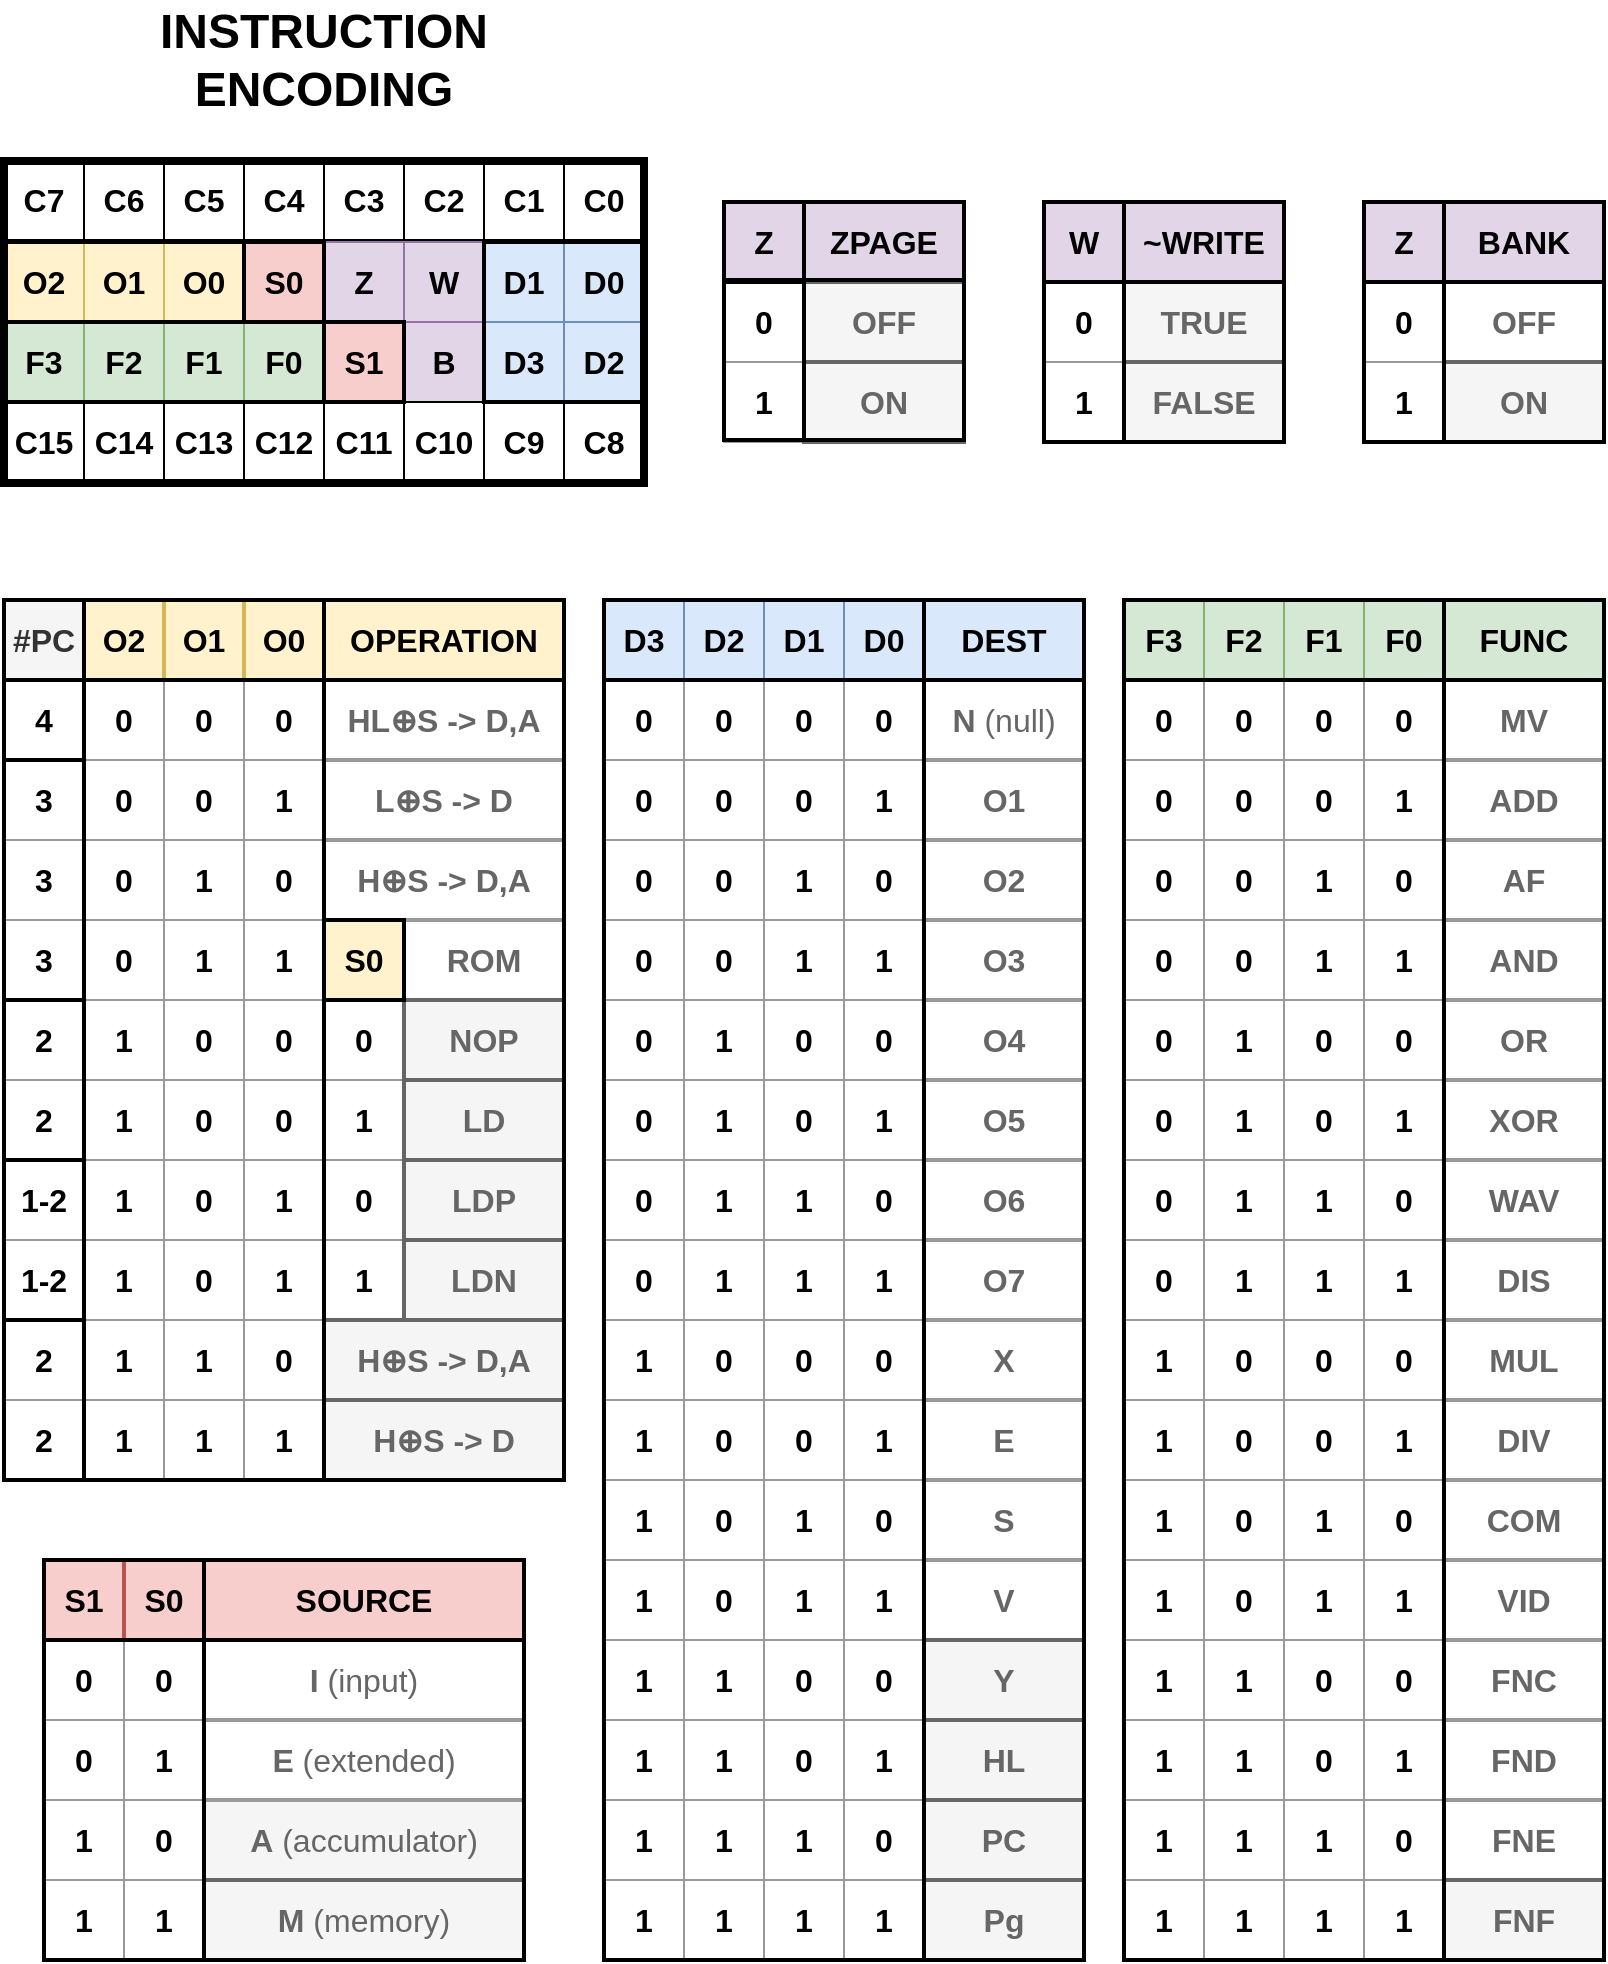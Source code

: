 <mxfile version="16.1.2" type="device"><diagram id="WLM8tacOBoeSzn23D2Gb" name="Page-1"><mxGraphModel dx="1051" dy="647" grid="1" gridSize="10" guides="1" tooltips="1" connect="1" arrows="1" fold="1" page="1" pageScale="1" pageWidth="850" pageHeight="1100" math="0" shadow="0"><root><mxCell id="0"/><mxCell id="1" parent="0"/><mxCell id="paUT9fGi3MDDNMwgJ0b4-333" value="&lt;font style=&quot;font-size: 16px&quot;&gt;&lt;b&gt;#PC&lt;br&gt;&lt;/b&gt;&lt;/font&gt;" style="whiteSpace=wrap;html=1;aspect=fixed;fillColor=#f5f5f5;strokeWidth=2;fontColor=#333333;" parent="1" vertex="1"><mxGeometry x="20" y="340" width="40" height="40" as="geometry"/></mxCell><mxCell id="paUT9fGi3MDDNMwgJ0b4-334" value="&lt;span style=&quot;font-size: 16px&quot;&gt;&lt;b&gt;4&lt;/b&gt;&lt;/span&gt;" style="whiteSpace=wrap;html=1;aspect=fixed;strokeWidth=2;" parent="1" vertex="1"><mxGeometry x="20" y="380" width="40" height="40" as="geometry"/></mxCell><mxCell id="paUT9fGi3MDDNMwgJ0b4-335" value="&lt;span style=&quot;font-size: 16px&quot;&gt;&lt;b&gt;3&lt;/b&gt;&lt;/span&gt;" style="whiteSpace=wrap;html=1;aspect=fixed;strokeWidth=1;strokeColor=#999999;" parent="1" vertex="1"><mxGeometry x="20" y="460" width="40" height="40" as="geometry"/></mxCell><mxCell id="paUT9fGi3MDDNMwgJ0b4-336" value="&lt;span style=&quot;font-size: 16px&quot;&gt;&lt;b&gt;3&lt;/b&gt;&lt;/span&gt;" style="whiteSpace=wrap;html=1;aspect=fixed;strokeWidth=1;strokeColor=#999999;" parent="1" vertex="1"><mxGeometry x="20" y="500" width="40" height="40" as="geometry"/></mxCell><mxCell id="paUT9fGi3MDDNMwgJ0b4-337" value="&lt;span style=&quot;font-size: 16px&quot;&gt;&lt;b&gt;3&lt;/b&gt;&lt;/span&gt;" style="whiteSpace=wrap;html=1;aspect=fixed;strokeWidth=1;strokeColor=#999999;" parent="1" vertex="1"><mxGeometry x="20" y="420" width="40" height="40" as="geometry"/></mxCell><mxCell id="paUT9fGi3MDDNMwgJ0b4-338" value="&lt;span style=&quot;font-size: 16px&quot;&gt;&lt;b&gt;2&lt;/b&gt;&lt;/span&gt;" style="whiteSpace=wrap;html=1;aspect=fixed;strokeWidth=1;strokeColor=#999999;" parent="1" vertex="1"><mxGeometry x="20" y="540" width="40" height="40" as="geometry"/></mxCell><mxCell id="paUT9fGi3MDDNMwgJ0b4-339" value="&lt;span style=&quot;font-size: 16px&quot;&gt;&lt;b&gt;1-2&lt;/b&gt;&lt;/span&gt;" style="whiteSpace=wrap;html=1;aspect=fixed;strokeWidth=1;strokeColor=#999999;" parent="1" vertex="1"><mxGeometry x="20" y="620" width="40" height="40" as="geometry"/></mxCell><mxCell id="paUT9fGi3MDDNMwgJ0b4-340" value="&lt;span style=&quot;font-size: 16px&quot;&gt;&lt;b&gt;2&lt;/b&gt;&lt;/span&gt;" style="whiteSpace=wrap;html=1;aspect=fixed;strokeWidth=1;strokeColor=#999999;" parent="1" vertex="1"><mxGeometry x="20" y="700" width="40" height="40" as="geometry"/></mxCell><mxCell id="paUT9fGi3MDDNMwgJ0b4-341" value="&lt;span style=&quot;font-size: 16px&quot;&gt;&lt;b&gt;2&lt;/b&gt;&lt;/span&gt;" style="whiteSpace=wrap;html=1;aspect=fixed;strokeWidth=1;strokeColor=#999999;" parent="1" vertex="1"><mxGeometry x="20" y="740" width="40" height="40" as="geometry"/></mxCell><mxCell id="paUT9fGi3MDDNMwgJ0b4-342" value="&lt;span style=&quot;font-size: 16px&quot;&gt;&lt;b&gt;1-2&lt;/b&gt;&lt;/span&gt;" style="whiteSpace=wrap;html=1;aspect=fixed;strokeWidth=1;strokeColor=#999999;" parent="1" vertex="1"><mxGeometry x="20" y="660" width="40" height="40" as="geometry"/></mxCell><mxCell id="paUT9fGi3MDDNMwgJ0b4-343" value="&lt;span style=&quot;font-size: 16px&quot;&gt;&lt;b&gt;2&lt;/b&gt;&lt;/span&gt;" style="whiteSpace=wrap;html=1;aspect=fixed;strokeWidth=1;strokeColor=#999999;" parent="1" vertex="1"><mxGeometry x="20" y="580" width="40" height="40" as="geometry"/></mxCell><mxCell id="paUT9fGi3MDDNMwgJ0b4-148" value="&lt;span style=&quot;font-size: 16px&quot;&gt;&lt;b&gt;0&lt;/b&gt;&lt;/span&gt;" style="whiteSpace=wrap;html=1;aspect=fixed;strokeWidth=1;strokeColor=#999999;" parent="1" vertex="1"><mxGeometry x="180" y="540" width="40" height="40" as="geometry"/></mxCell><mxCell id="paUT9fGi3MDDNMwgJ0b4-149" value="&lt;span style=&quot;font-size: 16px&quot;&gt;&lt;b&gt;1&lt;/b&gt;&lt;/span&gt;" style="whiteSpace=wrap;html=1;aspect=fixed;strokeWidth=1;strokeColor=#999999;" parent="1" vertex="1"><mxGeometry x="180" y="580" width="40" height="40" as="geometry"/></mxCell><mxCell id="paUT9fGi3MDDNMwgJ0b4-150" value="&lt;span style=&quot;font-size: 16px&quot;&gt;&lt;b&gt;0&lt;/b&gt;&lt;/span&gt;" style="whiteSpace=wrap;html=1;aspect=fixed;strokeWidth=1;strokeColor=#999999;" parent="1" vertex="1"><mxGeometry x="180" y="620" width="40" height="40" as="geometry"/></mxCell><mxCell id="paUT9fGi3MDDNMwgJ0b4-151" value="&lt;span style=&quot;font-size: 16px&quot;&gt;&lt;b&gt;1&lt;/b&gt;&lt;/span&gt;" style="whiteSpace=wrap;html=1;aspect=fixed;strokeWidth=1;strokeColor=#999999;" parent="1" vertex="1"><mxGeometry x="180" y="660" width="40" height="40" as="geometry"/></mxCell><mxCell id="YBl7ItE7xwTwLgU0c0KZ-12" value="&lt;font style=&quot;font-size: 16px&quot;&gt;&lt;b&gt;C1&lt;br&gt;&lt;/b&gt;&lt;/font&gt;" style="whiteSpace=wrap;html=1;aspect=fixed;strokeWidth=1;" parent="1" vertex="1"><mxGeometry x="260" y="120" width="40" height="40" as="geometry"/></mxCell><mxCell id="YBl7ItE7xwTwLgU0c0KZ-33" value="&lt;font style=&quot;font-size: 16px&quot;&gt;&lt;b&gt;C0&lt;/b&gt;&lt;/font&gt;" style="whiteSpace=wrap;html=1;aspect=fixed;strokeWidth=1;" parent="1" vertex="1"><mxGeometry x="300" y="120" width="40" height="40" as="geometry"/></mxCell><mxCell id="YBl7ItE7xwTwLgU0c0KZ-34" value="&lt;font style=&quot;font-size: 16px&quot;&gt;&lt;b&gt;C3&lt;br&gt;&lt;/b&gt;&lt;/font&gt;" style="whiteSpace=wrap;html=1;aspect=fixed;strokeWidth=1;" parent="1" vertex="1"><mxGeometry x="180" y="120" width="40" height="40" as="geometry"/></mxCell><mxCell id="YBl7ItE7xwTwLgU0c0KZ-35" value="&lt;font style=&quot;font-size: 16px&quot;&gt;&lt;b&gt;C2&lt;/b&gt;&lt;/font&gt;" style="whiteSpace=wrap;html=1;aspect=fixed;strokeWidth=1;" parent="1" vertex="1"><mxGeometry x="220" y="120" width="40" height="40" as="geometry"/></mxCell><mxCell id="YBl7ItE7xwTwLgU0c0KZ-36" value="&lt;font style=&quot;font-size: 16px&quot;&gt;&lt;b&gt;C5&lt;br&gt;&lt;/b&gt;&lt;/font&gt;" style="whiteSpace=wrap;html=1;aspect=fixed;strokeWidth=1;" parent="1" vertex="1"><mxGeometry x="100" y="120" width="40" height="40" as="geometry"/></mxCell><mxCell id="YBl7ItE7xwTwLgU0c0KZ-37" value="&lt;font style=&quot;font-size: 16px&quot;&gt;&lt;b&gt;C4&lt;/b&gt;&lt;/font&gt;" style="whiteSpace=wrap;html=1;aspect=fixed;strokeWidth=1;" parent="1" vertex="1"><mxGeometry x="140" y="120" width="40" height="40" as="geometry"/></mxCell><mxCell id="YBl7ItE7xwTwLgU0c0KZ-38" value="&lt;font style=&quot;font-size: 16px&quot;&gt;&lt;b&gt;C7&lt;br&gt;&lt;/b&gt;&lt;/font&gt;" style="whiteSpace=wrap;html=1;aspect=fixed;strokeWidth=1;" parent="1" vertex="1"><mxGeometry x="20" y="120" width="40" height="40" as="geometry"/></mxCell><mxCell id="YBl7ItE7xwTwLgU0c0KZ-39" value="&lt;font style=&quot;font-size: 16px&quot;&gt;&lt;b&gt;C6&lt;/b&gt;&lt;/font&gt;" style="whiteSpace=wrap;html=1;aspect=fixed;strokeWidth=1;" parent="1" vertex="1"><mxGeometry x="60" y="120" width="40" height="40" as="geometry"/></mxCell><mxCell id="YBl7ItE7xwTwLgU0c0KZ-40" value="&lt;font style=&quot;font-size: 16px&quot;&gt;&lt;b&gt;C9&lt;br&gt;&lt;/b&gt;&lt;/font&gt;" style="whiteSpace=wrap;html=1;aspect=fixed;strokeWidth=1;" parent="1" vertex="1"><mxGeometry x="260" y="241" width="40" height="40" as="geometry"/></mxCell><mxCell id="YBl7ItE7xwTwLgU0c0KZ-41" value="&lt;font style=&quot;font-size: 16px&quot;&gt;&lt;b&gt;C8&lt;/b&gt;&lt;/font&gt;" style="whiteSpace=wrap;html=1;aspect=fixed;strokeWidth=1;" parent="1" vertex="1"><mxGeometry x="300" y="241" width="40" height="40" as="geometry"/></mxCell><mxCell id="YBl7ItE7xwTwLgU0c0KZ-42" value="&lt;font style=&quot;font-size: 16px&quot;&gt;&lt;b&gt;C11&lt;br&gt;&lt;/b&gt;&lt;/font&gt;" style="whiteSpace=wrap;html=1;aspect=fixed;strokeWidth=1;" parent="1" vertex="1"><mxGeometry x="180" y="241" width="40" height="40" as="geometry"/></mxCell><mxCell id="YBl7ItE7xwTwLgU0c0KZ-43" value="&lt;font style=&quot;font-size: 16px&quot;&gt;&lt;b&gt;C10&lt;/b&gt;&lt;/font&gt;" style="whiteSpace=wrap;html=1;aspect=fixed;strokeWidth=1;" parent="1" vertex="1"><mxGeometry x="220" y="241" width="40" height="40" as="geometry"/></mxCell><mxCell id="YBl7ItE7xwTwLgU0c0KZ-44" value="&lt;font style=&quot;font-size: 16px&quot;&gt;&lt;b&gt;C13&lt;br&gt;&lt;/b&gt;&lt;/font&gt;" style="whiteSpace=wrap;html=1;aspect=fixed;strokeWidth=1;" parent="1" vertex="1"><mxGeometry x="100" y="241" width="40" height="40" as="geometry"/></mxCell><mxCell id="YBl7ItE7xwTwLgU0c0KZ-45" value="&lt;font style=&quot;font-size: 16px&quot;&gt;&lt;b&gt;C12&lt;/b&gt;&lt;/font&gt;" style="whiteSpace=wrap;html=1;aspect=fixed;strokeWidth=1;" parent="1" vertex="1"><mxGeometry x="140" y="241" width="40" height="40" as="geometry"/></mxCell><mxCell id="YBl7ItE7xwTwLgU0c0KZ-46" value="&lt;font style=&quot;font-size: 16px&quot;&gt;&lt;b&gt;C15&lt;br&gt;&lt;/b&gt;&lt;/font&gt;" style="whiteSpace=wrap;html=1;aspect=fixed;strokeWidth=1;" parent="1" vertex="1"><mxGeometry x="20" y="241" width="40" height="40" as="geometry"/></mxCell><mxCell id="YBl7ItE7xwTwLgU0c0KZ-47" value="&lt;font style=&quot;font-size: 16px&quot;&gt;&lt;b&gt;C14&lt;/b&gt;&lt;/font&gt;" style="whiteSpace=wrap;html=1;aspect=fixed;strokeWidth=1;" parent="1" vertex="1"><mxGeometry x="60" y="241" width="40" height="40" as="geometry"/></mxCell><mxCell id="YBl7ItE7xwTwLgU0c0KZ-48" value="&lt;font style=&quot;font-size: 16px&quot;&gt;&lt;b&gt;D1&lt;br&gt;&lt;/b&gt;&lt;/font&gt;" style="whiteSpace=wrap;html=1;aspect=fixed;fillColor=#dae8fc;strokeColor=#6c8ebf;strokeWidth=1;" parent="1" vertex="1"><mxGeometry x="260" y="161" width="40" height="40" as="geometry"/></mxCell><mxCell id="YBl7ItE7xwTwLgU0c0KZ-49" value="&lt;font style=&quot;font-size: 16px&quot;&gt;&lt;b&gt;D0&lt;/b&gt;&lt;/font&gt;" style="whiteSpace=wrap;html=1;aspect=fixed;fillColor=#dae8fc;strokeColor=#6c8ebf;strokeWidth=1;" parent="1" vertex="1"><mxGeometry x="300" y="161" width="40" height="40" as="geometry"/></mxCell><mxCell id="YBl7ItE7xwTwLgU0c0KZ-50" value="&lt;font style=&quot;font-size: 16px&quot;&gt;&lt;b&gt;W&lt;br&gt;&lt;/b&gt;&lt;/font&gt;" style="whiteSpace=wrap;html=1;aspect=fixed;fillColor=#e1d5e7;strokeColor=#9673a6;strokeWidth=1;" parent="1" vertex="1"><mxGeometry x="220" y="161" width="40" height="40" as="geometry"/></mxCell><mxCell id="YBl7ItE7xwTwLgU0c0KZ-52" value="&lt;font style=&quot;font-size: 16px&quot;&gt;&lt;b&gt;O0&lt;br&gt;&lt;/b&gt;&lt;/font&gt;" style="whiteSpace=wrap;html=1;aspect=fixed;fillColor=#fff2cc;strokeColor=#d6b656;strokeWidth=1;" parent="1" vertex="1"><mxGeometry x="100" y="161" width="40" height="40" as="geometry"/></mxCell><mxCell id="YBl7ItE7xwTwLgU0c0KZ-53" value="&lt;font style=&quot;font-size: 16px&quot;&gt;&lt;b&gt;Z&lt;/b&gt;&lt;/font&gt;" style="whiteSpace=wrap;html=1;aspect=fixed;fillColor=#e1d5e7;strokeColor=#9673a6;strokeWidth=1;" parent="1" vertex="1"><mxGeometry x="180" y="161" width="40" height="40" as="geometry"/></mxCell><mxCell id="YBl7ItE7xwTwLgU0c0KZ-54" value="&lt;font style=&quot;font-size: 16px&quot;&gt;&lt;b&gt;O2&lt;br&gt;&lt;/b&gt;&lt;/font&gt;" style="whiteSpace=wrap;html=1;aspect=fixed;fillColor=#fff2cc;strokeColor=#d6b656;strokeWidth=1;" parent="1" vertex="1"><mxGeometry x="20" y="161" width="40" height="40" as="geometry"/></mxCell><mxCell id="YBl7ItE7xwTwLgU0c0KZ-55" value="&lt;font style=&quot;font-size: 16px&quot;&gt;&lt;b&gt;O1&lt;/b&gt;&lt;/font&gt;" style="whiteSpace=wrap;html=1;aspect=fixed;fillColor=#fff2cc;strokeColor=#d6b656;strokeWidth=1;" parent="1" vertex="1"><mxGeometry x="60" y="161" width="40" height="40" as="geometry"/></mxCell><mxCell id="YBl7ItE7xwTwLgU0c0KZ-56" value="&lt;font style=&quot;font-size: 16px&quot;&gt;&lt;b&gt;D3&lt;br&gt;&lt;/b&gt;&lt;/font&gt;" style="whiteSpace=wrap;html=1;aspect=fixed;fillColor=#dae8fc;strokeColor=#6c8ebf;strokeWidth=1;" parent="1" vertex="1"><mxGeometry x="260" y="201" width="40" height="40" as="geometry"/></mxCell><mxCell id="YBl7ItE7xwTwLgU0c0KZ-57" value="&lt;font style=&quot;font-size: 16px&quot;&gt;&lt;b&gt;D2&lt;/b&gt;&lt;/font&gt;" style="whiteSpace=wrap;html=1;aspect=fixed;fillColor=#dae8fc;strokeColor=#6c8ebf;strokeWidth=1;" parent="1" vertex="1"><mxGeometry x="300" y="201" width="40" height="40" as="geometry"/></mxCell><mxCell id="YBl7ItE7xwTwLgU0c0KZ-58" value="&lt;font style=&quot;font-size: 16px&quot;&gt;&lt;b&gt;B&lt;br&gt;&lt;/b&gt;&lt;/font&gt;" style="whiteSpace=wrap;html=1;aspect=fixed;fillColor=#e1d5e7;strokeColor=#9673a6;strokeWidth=1;" parent="1" vertex="1"><mxGeometry x="220" y="201" width="40" height="40" as="geometry"/></mxCell><mxCell id="YBl7ItE7xwTwLgU0c0KZ-59" value="&lt;font style=&quot;font-size: 16px&quot;&gt;&lt;b&gt;S1&lt;/b&gt;&lt;/font&gt;" style="whiteSpace=wrap;html=1;aspect=fixed;fillColor=#f8cecc;strokeColor=#000000;direction=south;strokeWidth=2;" parent="1" vertex="1"><mxGeometry x="180" y="201" width="40" height="40" as="geometry"/></mxCell><mxCell id="YBl7ItE7xwTwLgU0c0KZ-60" value="&lt;font style=&quot;font-size: 16px&quot;&gt;&lt;b&gt;F1&lt;br&gt;&lt;/b&gt;&lt;/font&gt;" style="whiteSpace=wrap;html=1;aspect=fixed;fillColor=#d5e8d4;strokeColor=#82b366;strokeWidth=1;" parent="1" vertex="1"><mxGeometry x="100" y="201" width="40" height="40" as="geometry"/></mxCell><mxCell id="YBl7ItE7xwTwLgU0c0KZ-61" value="&lt;font style=&quot;font-size: 16px&quot;&gt;&lt;b&gt;F0&lt;/b&gt;&lt;/font&gt;" style="whiteSpace=wrap;html=1;aspect=fixed;fillColor=#d5e8d4;strokeColor=#82b366;strokeWidth=1;" parent="1" vertex="1"><mxGeometry x="140" y="201" width="40" height="40" as="geometry"/></mxCell><mxCell id="YBl7ItE7xwTwLgU0c0KZ-62" value="&lt;font style=&quot;font-size: 16px&quot;&gt;&lt;b&gt;F3&lt;br&gt;&lt;/b&gt;&lt;/font&gt;" style="whiteSpace=wrap;html=1;aspect=fixed;fillColor=#d5e8d4;strokeColor=#82b366;strokeWidth=1;" parent="1" vertex="1"><mxGeometry x="20" y="201" width="40" height="40" as="geometry"/></mxCell><mxCell id="YBl7ItE7xwTwLgU0c0KZ-63" value="&lt;font style=&quot;font-size: 16px&quot;&gt;&lt;b&gt;F2&lt;/b&gt;&lt;/font&gt;" style="whiteSpace=wrap;html=1;aspect=fixed;fillColor=#d5e8d4;strokeColor=#82b366;strokeWidth=1;" parent="1" vertex="1"><mxGeometry x="60" y="201" width="40" height="40" as="geometry"/></mxCell><mxCell id="YBl7ItE7xwTwLgU0c0KZ-51" value="&lt;span style=&quot;font-size: 16px&quot;&gt;&lt;b&gt;S0&lt;/b&gt;&lt;/span&gt;" style="whiteSpace=wrap;html=1;aspect=fixed;fillColor=#f8cecc;strokeColor=#000000;strokeWidth=2;" parent="1" vertex="1"><mxGeometry x="140" y="161" width="40" height="40" as="geometry"/></mxCell><mxCell id="Yu5WKpV7KBeslm8zVx_P-2" value="" style="endArrow=none;html=1;strokeWidth=1;entryX=1;entryY=1;entryDx=0;entryDy=0;entryPerimeter=0;" parent="1" edge="1"><mxGeometry width="50" height="50" relative="1" as="geometry"><mxPoint x="220" y="241" as="sourcePoint"/><mxPoint x="260" y="241" as="targetPoint"/></mxGeometry></mxCell><mxCell id="YBl7ItE7xwTwLgU0c0KZ-71" value="" style="endArrow=none;html=1;strokeWidth=1;" parent="1" edge="1"><mxGeometry width="50" height="50" relative="1" as="geometry"><mxPoint x="180" y="160" as="sourcePoint"/><mxPoint x="260" y="160" as="targetPoint"/></mxGeometry></mxCell><mxCell id="YBl7ItE7xwTwLgU0c0KZ-68" value="" style="rounded=0;whiteSpace=wrap;html=1;strokeColor=#000000;fillColor=none;strokeWidth=2;" parent="1" vertex="1"><mxGeometry x="260" y="161" width="80" height="80" as="geometry"/></mxCell><mxCell id="YBl7ItE7xwTwLgU0c0KZ-65" value="" style="rounded=0;whiteSpace=wrap;html=1;strokeColor=#000000;fillColor=none;strokeWidth=2;" parent="1" vertex="1"><mxGeometry x="20" y="201" width="160" height="40" as="geometry"/></mxCell><mxCell id="YBl7ItE7xwTwLgU0c0KZ-66" value="" style="rounded=0;whiteSpace=wrap;html=1;strokeColor=#000000;fillColor=none;strokeWidth=2;" parent="1" vertex="1"><mxGeometry x="20" y="161" width="120" height="40" as="geometry"/></mxCell><mxCell id="paUT9fGi3MDDNMwgJ0b4-3" value="&lt;font style=&quot;font-size: 16px&quot;&gt;&lt;b&gt;O0&lt;br&gt;&lt;/b&gt;&lt;/font&gt;" style="whiteSpace=wrap;html=1;aspect=fixed;fillColor=#fff2cc;strokeColor=#d6b656;strokeWidth=2;" parent="1" vertex="1"><mxGeometry x="140" y="340" width="40" height="40" as="geometry"/></mxCell><mxCell id="paUT9fGi3MDDNMwgJ0b4-4" value="&lt;font style=&quot;font-size: 16px&quot;&gt;&lt;b&gt;O2&lt;br&gt;&lt;/b&gt;&lt;/font&gt;" style="whiteSpace=wrap;html=1;aspect=fixed;fillColor=#fff2cc;strokeColor=#d6b656;strokeWidth=2;" parent="1" vertex="1"><mxGeometry x="60" y="340" width="40" height="40" as="geometry"/></mxCell><mxCell id="paUT9fGi3MDDNMwgJ0b4-5" value="&lt;font style=&quot;font-size: 16px&quot;&gt;&lt;b&gt;O1&lt;/b&gt;&lt;/font&gt;" style="whiteSpace=wrap;html=1;aspect=fixed;fillColor=#fff2cc;strokeColor=#d6b656;strokeWidth=2;" parent="1" vertex="1"><mxGeometry x="100" y="340" width="40" height="40" as="geometry"/></mxCell><mxCell id="paUT9fGi3MDDNMwgJ0b4-7" value="&lt;span style=&quot;font-size: 16px&quot;&gt;&lt;b&gt;S0&lt;/b&gt;&lt;/span&gt;" style="whiteSpace=wrap;html=1;aspect=fixed;fillColor=#f8cecc;strokeColor=#b85450;strokeWidth=2;" parent="1" vertex="1"><mxGeometry x="80" y="820" width="40" height="40" as="geometry"/></mxCell><mxCell id="paUT9fGi3MDDNMwgJ0b4-8" value="&lt;font style=&quot;font-size: 16px&quot;&gt;&lt;b&gt;S1&lt;/b&gt;&lt;/font&gt;" style="whiteSpace=wrap;html=1;aspect=fixed;fillColor=#f8cecc;strokeColor=#b85450;direction=south;strokeWidth=2;" parent="1" vertex="1"><mxGeometry x="40" y="820" width="40" height="40" as="geometry"/></mxCell><mxCell id="paUT9fGi3MDDNMwgJ0b4-10" value="&lt;font style=&quot;font-size: 16px&quot;&gt;&lt;b&gt;D1&lt;br&gt;&lt;/b&gt;&lt;/font&gt;" style="whiteSpace=wrap;html=1;aspect=fixed;fillColor=#dae8fc;strokeColor=#6c8ebf;strokeWidth=1;" parent="1" vertex="1"><mxGeometry x="400" y="340" width="40" height="40" as="geometry"/></mxCell><mxCell id="paUT9fGi3MDDNMwgJ0b4-11" value="&lt;font style=&quot;font-size: 16px&quot;&gt;&lt;b&gt;D0&lt;/b&gt;&lt;/font&gt;" style="whiteSpace=wrap;html=1;aspect=fixed;fillColor=#dae8fc;strokeColor=#6c8ebf;strokeWidth=1;" parent="1" vertex="1"><mxGeometry x="440" y="340" width="40" height="40" as="geometry"/></mxCell><mxCell id="paUT9fGi3MDDNMwgJ0b4-12" value="&lt;font style=&quot;font-size: 16px&quot;&gt;&lt;b&gt;D3&lt;br&gt;&lt;/b&gt;&lt;/font&gt;" style="whiteSpace=wrap;html=1;aspect=fixed;fillColor=#dae8fc;strokeColor=#6c8ebf;strokeWidth=1;" parent="1" vertex="1"><mxGeometry x="320" y="340" width="40" height="40" as="geometry"/></mxCell><mxCell id="paUT9fGi3MDDNMwgJ0b4-13" value="&lt;font style=&quot;font-size: 16px&quot;&gt;&lt;b&gt;D2&lt;/b&gt;&lt;/font&gt;" style="whiteSpace=wrap;html=1;aspect=fixed;fillColor=#dae8fc;strokeColor=#6c8ebf;strokeWidth=1;" parent="1" vertex="1"><mxGeometry x="360" y="340" width="40" height="40" as="geometry"/></mxCell><mxCell id="paUT9fGi3MDDNMwgJ0b4-16" value="" style="rounded=0;whiteSpace=wrap;html=1;strokeColor=#000000;fillColor=none;strokeWidth=2;" parent="1" vertex="1"><mxGeometry x="40" y="820" width="80" height="40" as="geometry"/></mxCell><mxCell id="paUT9fGi3MDDNMwgJ0b4-152" value="&lt;span style=&quot;font-size: 16px&quot;&gt;&lt;b&gt;0&lt;/b&gt;&lt;/span&gt;" style="whiteSpace=wrap;html=1;aspect=fixed;strokeWidth=1;strokeColor=#999999;" parent="1" vertex="1"><mxGeometry x="40" y="860" width="40" height="40" as="geometry"/></mxCell><mxCell id="paUT9fGi3MDDNMwgJ0b4-153" value="&lt;span style=&quot;font-size: 16px&quot;&gt;&lt;b&gt;1&lt;/b&gt;&lt;/span&gt;" style="whiteSpace=wrap;html=1;aspect=fixed;strokeWidth=1;strokeColor=#999999;" parent="1" vertex="1"><mxGeometry x="40" y="940" width="40" height="40" as="geometry"/></mxCell><mxCell id="paUT9fGi3MDDNMwgJ0b4-154" value="&lt;span style=&quot;font-size: 16px&quot;&gt;&lt;b&gt;1&lt;/b&gt;&lt;/span&gt;" style="whiteSpace=wrap;html=1;aspect=fixed;strokeWidth=1;strokeColor=#999999;" parent="1" vertex="1"><mxGeometry x="40" y="980" width="40" height="40" as="geometry"/></mxCell><mxCell id="paUT9fGi3MDDNMwgJ0b4-155" value="&lt;span style=&quot;font-size: 16px&quot;&gt;&lt;b&gt;0&lt;/b&gt;&lt;/span&gt;" style="whiteSpace=wrap;html=1;aspect=fixed;strokeWidth=1;strokeColor=#999999;" parent="1" vertex="1"><mxGeometry x="40" y="900" width="40" height="40" as="geometry"/></mxCell><mxCell id="paUT9fGi3MDDNMwgJ0b4-156" value="&lt;span style=&quot;font-size: 16px&quot;&gt;&lt;b&gt;0&lt;/b&gt;&lt;/span&gt;" style="whiteSpace=wrap;html=1;aspect=fixed;strokeWidth=1;strokeColor=#999999;" parent="1" vertex="1"><mxGeometry x="80" y="860" width="40" height="40" as="geometry"/></mxCell><mxCell id="paUT9fGi3MDDNMwgJ0b4-157" value="&lt;span style=&quot;font-size: 16px&quot;&gt;&lt;b&gt;1&lt;/b&gt;&lt;/span&gt;" style="whiteSpace=wrap;html=1;aspect=fixed;strokeWidth=1;strokeColor=#999999;" parent="1" vertex="1"><mxGeometry x="80" y="900" width="40" height="40" as="geometry"/></mxCell><mxCell id="paUT9fGi3MDDNMwgJ0b4-158" value="&lt;span style=&quot;font-size: 16px&quot;&gt;&lt;b&gt;0&lt;/b&gt;&lt;/span&gt;" style="whiteSpace=wrap;html=1;aspect=fixed;strokeWidth=1;strokeColor=#999999;" parent="1" vertex="1"><mxGeometry x="80" y="940" width="40" height="40" as="geometry"/></mxCell><mxCell id="paUT9fGi3MDDNMwgJ0b4-159" value="&lt;span style=&quot;font-size: 16px&quot;&gt;&lt;b&gt;1&lt;/b&gt;&lt;/span&gt;" style="whiteSpace=wrap;html=1;aspect=fixed;strokeWidth=1;strokeColor=#999999;" parent="1" vertex="1"><mxGeometry x="80" y="980" width="40" height="40" as="geometry"/></mxCell><mxCell id="paUT9fGi3MDDNMwgJ0b4-162" value="&lt;font color=&quot;#666666&quot;&gt;&lt;font style=&quot;font-size: 16px&quot;&gt;&lt;b&gt;HL&lt;/b&gt;&lt;/font&gt;&lt;font size=&quot;1&quot;&gt;&lt;b style=&quot;font-size: 16px&quot;&gt;⊕&lt;/b&gt;&lt;/font&gt;&lt;font style=&quot;font-size: 16px&quot;&gt;&lt;b&gt;S -&amp;gt; D,A&lt;/b&gt;&lt;/font&gt;&lt;/font&gt;" style="rounded=0;whiteSpace=wrap;html=1;strokeWidth=2;strokeColor=#999999;" parent="1" vertex="1"><mxGeometry x="180" y="380" width="120" height="40" as="geometry"/></mxCell><mxCell id="paUT9fGi3MDDNMwgJ0b4-17" value="&lt;b&gt;&lt;font style=&quot;font-size: 16px&quot;&gt;OPERATION&lt;/font&gt;&lt;/b&gt;" style="rounded=0;whiteSpace=wrap;html=1;fillColor=#fff2cc;strokeWidth=2;" parent="1" vertex="1"><mxGeometry x="180" y="340" width="120" height="40" as="geometry"/></mxCell><mxCell id="paUT9fGi3MDDNMwgJ0b4-163" value="&lt;font color=&quot;#666666&quot;&gt;&lt;b style=&quot;font-size: 16px&quot;&gt;L&lt;/b&gt;&lt;b style=&quot;font-size: 16px&quot;&gt;⊕&lt;/b&gt;&lt;b style=&quot;font-size: 16px&quot;&gt;S -&amp;gt; D&lt;/b&gt;&lt;/font&gt;" style="rounded=0;whiteSpace=wrap;html=1;strokeWidth=2;strokeColor=#999999;" parent="1" vertex="1"><mxGeometry x="180" y="420" width="120" height="40" as="geometry"/></mxCell><mxCell id="paUT9fGi3MDDNMwgJ0b4-164" value="&lt;font color=&quot;#666666&quot;&gt;&lt;span style=&quot;font-size: 16px&quot;&gt;&lt;b&gt;H&lt;/b&gt;&lt;/span&gt;&lt;b style=&quot;font-size: 16px&quot;&gt;⊕&lt;/b&gt;&lt;span style=&quot;font-size: 16px&quot;&gt;&lt;b&gt;S -&amp;gt; D,A&lt;/b&gt;&lt;/span&gt;&lt;/font&gt;" style="rounded=0;whiteSpace=wrap;html=1;strokeWidth=2;strokeColor=#999999;" parent="1" vertex="1"><mxGeometry x="180" y="460" width="120" height="40" as="geometry"/></mxCell><mxCell id="paUT9fGi3MDDNMwgJ0b4-165" value="&lt;font style=&quot;font-size: 16px&quot; color=&quot;#666666&quot;&gt;&lt;b&gt;ROM&lt;/b&gt;&lt;/font&gt;" style="rounded=0;whiteSpace=wrap;html=1;strokeWidth=2;strokeColor=#999999;" parent="1" vertex="1"><mxGeometry x="220" y="500" width="80" height="40" as="geometry"/></mxCell><mxCell id="paUT9fGi3MDDNMwgJ0b4-166" value="&lt;font color=&quot;#666666&quot;&gt;&lt;span style=&quot;font-size: 16px&quot;&gt;&lt;b&gt;NOP&lt;/b&gt;&lt;/span&gt;&lt;/font&gt;&lt;span style=&quot;color: rgba(0 , 0 , 0 , 0) ; font-family: monospace ; font-size: 0px&quot;&gt;%3CmxGraphModel%3E%3Croot%3E%3CmxCell%20id%3D%220%22%2F%3E%3CmxCell%20id%3D%221%22%20parent%3D%220%22%2F%3E%3CmxCell%20id%3D%222%22%20value%3D%22%26lt%3Bfont%20style%3D%26quot%3Bfont-size%3A%2016px%26quot%3B%20color%3D%26quot%3B%23666666%26quot%3B%26gt%3B%26lt%3Bb%26gt%3BALU%26lt%3B%2Fb%26gt%3B%3A%20H%2C%20A%26lt%3B%2Ffont%26gt%3B%22%20style%3D%22rounded%3D0%3BwhiteSpace%3Dwrap%3Bhtml%3D1%3BstrokeWidth%3D2%3BstrokeColor%3D%23999999%3B%22%20vertex%3D%221%22%20parent%3D%221%22%3E%3CmxGeometry%20x%3D%22240%22%20y%3D%22400%22%20width%3D%22160%22%20height%3D%2240%22%20as%3D%22geometry%22%2F%3E%3C%2FmxCell%3E%3C%2Froot%3E%3C%2FmxGraphModel%3E&lt;/span&gt;" style="rounded=0;whiteSpace=wrap;html=1;strokeWidth=2;strokeColor=#666666;fillColor=#f5f5f5;fontColor=#333333;" parent="1" vertex="1"><mxGeometry x="220" y="540" width="80" height="40" as="geometry"/></mxCell><mxCell id="paUT9fGi3MDDNMwgJ0b4-167" value="&lt;font color=&quot;#666666&quot;&gt;&lt;span style=&quot;font-size: 16px&quot;&gt;&lt;b&gt;LD&lt;/b&gt;&lt;/span&gt;&lt;/font&gt;" style="rounded=0;whiteSpace=wrap;html=1;strokeWidth=2;strokeColor=#666666;fillColor=#f5f5f5;fontColor=#333333;" parent="1" vertex="1"><mxGeometry x="220" y="580" width="80" height="40" as="geometry"/></mxCell><mxCell id="paUT9fGi3MDDNMwgJ0b4-168" value="&lt;font color=&quot;#666666&quot;&gt;&lt;span style=&quot;font-size: 16px&quot;&gt;&lt;b&gt;LDP&lt;/b&gt;&lt;/span&gt;&lt;/font&gt;&lt;span style=&quot;color: rgba(0 , 0 , 0 , 0) ; font-family: monospace ; font-size: 0px&quot;&gt;%3CmxGraphModel%3E%3Croot%3E%3CmxCell%20id%3D%220%22%2F%3E%3CmxCell%20id%3D%221%22%20parent%3D%220%22%2F%3E%3CmxCell%20id%3D%222%22%20value%3D%22%26lt%3Bfont%20color%3D%26quot%3B%23666666%26quot%3B%26gt%3B%26lt%3Bspan%20style%3D%26quot%3Bfont-size%3A%2016px%26quot%3B%26gt%3B%26lt%3Bb%26gt%3BLD%26lt%3B%2Fb%26gt%3B%26lt%3B%2Fspan%26gt%3B%26lt%3B%2Ffont%26gt%3B%22%20style%3D%22rounded%3D0%3BwhiteSpace%3Dwrap%3Bhtml%3D1%3BstrokeWidth%3D2%3BstrokeColor%3D%23999999%3B%22%20vertex%3D%221%22%20parent%3D%221%22%3E%3CmxGeometry%20x%3D%22240%22%20y%3D%22520%22%20width%3D%22160%22%20height%3D%2240%22%20as%3D%22geometry%22%2F%3E%3C%2FmxCell%3E%3C%2Froot%3E%3C%2FmxGraphModel%3E&lt;/span&gt;" style="rounded=0;whiteSpace=wrap;html=1;strokeWidth=2;strokeColor=#666666;fillColor=#f5f5f5;fontColor=#333333;" parent="1" vertex="1"><mxGeometry x="220" y="620" width="80" height="40" as="geometry"/></mxCell><mxCell id="paUT9fGi3MDDNMwgJ0b4-169" value="&lt;font color=&quot;#666666&quot;&gt;&lt;span style=&quot;font-size: 16px&quot;&gt;&lt;b&gt;LDN&lt;/b&gt;&lt;/span&gt;&lt;/font&gt;" style="rounded=0;whiteSpace=wrap;html=1;strokeWidth=2;strokeColor=#666666;fillColor=#f5f5f5;fontColor=#333333;" parent="1" vertex="1"><mxGeometry x="220" y="660" width="80" height="40" as="geometry"/></mxCell><mxCell id="paUT9fGi3MDDNMwgJ0b4-171" value="&lt;font color=&quot;#666666&quot;&gt;&lt;span style=&quot;font-size: 16px&quot;&gt;&lt;b&gt;H&lt;/b&gt;&lt;/span&gt;&lt;b style=&quot;font-size: 16px&quot;&gt;⊕S -&amp;gt; D,A&lt;/b&gt;&lt;/font&gt;" style="rounded=0;whiteSpace=wrap;html=1;strokeWidth=2;strokeColor=#666666;fillColor=#f5f5f5;fontColor=#333333;" parent="1" vertex="1"><mxGeometry x="180" y="700" width="120" height="40" as="geometry"/></mxCell><mxCell id="paUT9fGi3MDDNMwgJ0b4-172" value="&lt;font color=&quot;#666666&quot;&gt;&lt;span style=&quot;font-size: 16px&quot;&gt;&lt;b&gt;H&lt;/b&gt;&lt;/span&gt;&lt;b style=&quot;font-size: 16px&quot;&gt;⊕S -&amp;gt; D&lt;/b&gt;&lt;/font&gt;" style="rounded=0;whiteSpace=wrap;html=1;strokeWidth=2;strokeColor=#666666;fillColor=#f5f5f5;fontColor=#333333;" parent="1" vertex="1"><mxGeometry x="180" y="740" width="120" height="40" as="geometry"/></mxCell><mxCell id="paUT9fGi3MDDNMwgJ0b4-19" value="&lt;span style=&quot;font-size: 16px&quot;&gt;&lt;b&gt;0&lt;/b&gt;&lt;/span&gt;" style="whiteSpace=wrap;html=1;aspect=fixed;strokeWidth=1;strokeColor=#999999;" parent="1" vertex="1"><mxGeometry x="140" y="380" width="40" height="40" as="geometry"/></mxCell><mxCell id="paUT9fGi3MDDNMwgJ0b4-20" value="&lt;span style=&quot;font-size: 16px&quot;&gt;&lt;b&gt;0&lt;/b&gt;&lt;/span&gt;" style="whiteSpace=wrap;html=1;aspect=fixed;strokeWidth=1;strokeColor=#999999;" parent="1" vertex="1"><mxGeometry x="100" y="380" width="40" height="40" as="geometry"/></mxCell><mxCell id="paUT9fGi3MDDNMwgJ0b4-21" value="&lt;span style=&quot;font-size: 16px&quot;&gt;&lt;b&gt;0&lt;/b&gt;&lt;/span&gt;" style="whiteSpace=wrap;html=1;aspect=fixed;strokeWidth=1;strokeColor=#999999;" parent="1" vertex="1"><mxGeometry x="60" y="380" width="40" height="40" as="geometry"/></mxCell><mxCell id="paUT9fGi3MDDNMwgJ0b4-24" value="&lt;span style=&quot;font-size: 16px&quot;&gt;&lt;b&gt;1&lt;/b&gt;&lt;/span&gt;" style="whiteSpace=wrap;html=1;aspect=fixed;strokeWidth=1;strokeColor=#999999;" parent="1" vertex="1"><mxGeometry x="140" y="420" width="40" height="40" as="geometry"/></mxCell><mxCell id="paUT9fGi3MDDNMwgJ0b4-25" value="&lt;span style=&quot;font-size: 16px&quot;&gt;&lt;b&gt;0&lt;/b&gt;&lt;/span&gt;" style="whiteSpace=wrap;html=1;aspect=fixed;strokeWidth=1;strokeColor=#999999;" parent="1" vertex="1"><mxGeometry x="100" y="420" width="40" height="40" as="geometry"/></mxCell><mxCell id="paUT9fGi3MDDNMwgJ0b4-26" value="&lt;span style=&quot;font-size: 16px&quot;&gt;&lt;b&gt;1&lt;/b&gt;&lt;/span&gt;" style="whiteSpace=wrap;html=1;aspect=fixed;strokeWidth=1;strokeColor=#999999;" parent="1" vertex="1"><mxGeometry x="100" y="460" width="40" height="40" as="geometry"/></mxCell><mxCell id="paUT9fGi3MDDNMwgJ0b4-27" value="&lt;span style=&quot;font-size: 16px&quot;&gt;&lt;b&gt;0&lt;/b&gt;&lt;/span&gt;" style="whiteSpace=wrap;html=1;aspect=fixed;strokeWidth=1;strokeColor=#999999;" parent="1" vertex="1"><mxGeometry x="140" y="460" width="40" height="40" as="geometry"/></mxCell><mxCell id="paUT9fGi3MDDNMwgJ0b4-28" value="&lt;span style=&quot;font-size: 16px&quot;&gt;&lt;b&gt;1&lt;/b&gt;&lt;/span&gt;" style="whiteSpace=wrap;html=1;aspect=fixed;strokeWidth=1;strokeColor=#999999;" parent="1" vertex="1"><mxGeometry x="140" y="500" width="40" height="40" as="geometry"/></mxCell><mxCell id="paUT9fGi3MDDNMwgJ0b4-29" value="&lt;span style=&quot;font-size: 16px&quot;&gt;&lt;b&gt;0&lt;/b&gt;&lt;/span&gt;" style="whiteSpace=wrap;html=1;aspect=fixed;strokeWidth=1;strokeColor=#999999;" parent="1" vertex="1"><mxGeometry x="140" y="540" width="40" height="40" as="geometry"/></mxCell><mxCell id="paUT9fGi3MDDNMwgJ0b4-30" value="&lt;span style=&quot;font-size: 16px&quot;&gt;&lt;b&gt;1&lt;/b&gt;&lt;/span&gt;" style="whiteSpace=wrap;html=1;aspect=fixed;strokeWidth=1;strokeColor=#999999;" parent="1" vertex="1"><mxGeometry x="140" y="620" width="40" height="40" as="geometry"/></mxCell><mxCell id="paUT9fGi3MDDNMwgJ0b4-31" value="&lt;span style=&quot;font-size: 16px&quot;&gt;&lt;b&gt;0&lt;/b&gt;&lt;/span&gt;" style="whiteSpace=wrap;html=1;aspect=fixed;strokeWidth=1;strokeColor=#999999;" parent="1" vertex="1"><mxGeometry x="140" y="700" width="40" height="40" as="geometry"/></mxCell><mxCell id="paUT9fGi3MDDNMwgJ0b4-32" value="&lt;span style=&quot;font-size: 16px&quot;&gt;&lt;b&gt;1&lt;/b&gt;&lt;/span&gt;" style="whiteSpace=wrap;html=1;aspect=fixed;strokeWidth=1;strokeColor=#999999;" parent="1" vertex="1"><mxGeometry x="140" y="740" width="40" height="40" as="geometry"/></mxCell><mxCell id="paUT9fGi3MDDNMwgJ0b4-33" value="&lt;span style=&quot;font-size: 16px&quot;&gt;&lt;b&gt;1&lt;/b&gt;&lt;/span&gt;" style="whiteSpace=wrap;html=1;aspect=fixed;strokeWidth=1;strokeColor=#999999;" parent="1" vertex="1"><mxGeometry x="100" y="500" width="40" height="40" as="geometry"/></mxCell><mxCell id="paUT9fGi3MDDNMwgJ0b4-34" value="&lt;span style=&quot;font-size: 16px&quot;&gt;&lt;b&gt;0&lt;/b&gt;&lt;/span&gt;" style="whiteSpace=wrap;html=1;aspect=fixed;strokeWidth=1;strokeColor=#999999;" parent="1" vertex="1"><mxGeometry x="100" y="540" width="40" height="40" as="geometry"/></mxCell><mxCell id="paUT9fGi3MDDNMwgJ0b4-35" value="&lt;span style=&quot;font-size: 16px&quot;&gt;&lt;b&gt;0&lt;/b&gt;&lt;/span&gt;" style="whiteSpace=wrap;html=1;aspect=fixed;strokeWidth=1;strokeColor=#999999;" parent="1" vertex="1"><mxGeometry x="100" y="620" width="40" height="40" as="geometry"/></mxCell><mxCell id="paUT9fGi3MDDNMwgJ0b4-36" value="&lt;span style=&quot;font-size: 16px&quot;&gt;&lt;b&gt;1&lt;/b&gt;&lt;/span&gt;" style="whiteSpace=wrap;html=1;aspect=fixed;strokeWidth=1;strokeColor=#999999;" parent="1" vertex="1"><mxGeometry x="100" y="700" width="40" height="40" as="geometry"/></mxCell><mxCell id="paUT9fGi3MDDNMwgJ0b4-37" value="&lt;span style=&quot;font-size: 16px&quot;&gt;&lt;b&gt;1&lt;/b&gt;&lt;/span&gt;" style="whiteSpace=wrap;html=1;aspect=fixed;strokeWidth=1;strokeColor=#999999;" parent="1" vertex="1"><mxGeometry x="100" y="740" width="40" height="40" as="geometry"/></mxCell><mxCell id="paUT9fGi3MDDNMwgJ0b4-38" value="&lt;span style=&quot;font-size: 16px&quot;&gt;&lt;b&gt;0&lt;/b&gt;&lt;/span&gt;" style="whiteSpace=wrap;html=1;aspect=fixed;strokeWidth=1;strokeColor=#999999;" parent="1" vertex="1"><mxGeometry x="60" y="460" width="40" height="40" as="geometry"/></mxCell><mxCell id="paUT9fGi3MDDNMwgJ0b4-39" value="&lt;span style=&quot;font-size: 16px&quot;&gt;&lt;b&gt;0&lt;/b&gt;&lt;/span&gt;" style="whiteSpace=wrap;html=1;aspect=fixed;strokeWidth=1;strokeColor=#999999;" parent="1" vertex="1"><mxGeometry x="60" y="500" width="40" height="40" as="geometry"/></mxCell><mxCell id="paUT9fGi3MDDNMwgJ0b4-40" value="&lt;span style=&quot;font-size: 16px&quot;&gt;&lt;b&gt;0&lt;/b&gt;&lt;/span&gt;" style="whiteSpace=wrap;html=1;aspect=fixed;strokeWidth=1;strokeColor=#999999;" parent="1" vertex="1"><mxGeometry x="60" y="420" width="40" height="40" as="geometry"/></mxCell><mxCell id="paUT9fGi3MDDNMwgJ0b4-41" value="&lt;span style=&quot;font-size: 16px&quot;&gt;&lt;b&gt;1&lt;/b&gt;&lt;/span&gt;" style="whiteSpace=wrap;html=1;aspect=fixed;strokeWidth=1;strokeColor=#999999;" parent="1" vertex="1"><mxGeometry x="60" y="540" width="40" height="40" as="geometry"/></mxCell><mxCell id="paUT9fGi3MDDNMwgJ0b4-42" value="&lt;span style=&quot;font-size: 16px&quot;&gt;&lt;b&gt;1&lt;/b&gt;&lt;/span&gt;" style="whiteSpace=wrap;html=1;aspect=fixed;strokeWidth=1;strokeColor=#999999;" parent="1" vertex="1"><mxGeometry x="60" y="620" width="40" height="40" as="geometry"/></mxCell><mxCell id="paUT9fGi3MDDNMwgJ0b4-43" value="&lt;span style=&quot;font-size: 16px&quot;&gt;&lt;b&gt;1&lt;/b&gt;&lt;/span&gt;" style="whiteSpace=wrap;html=1;aspect=fixed;strokeWidth=1;strokeColor=#999999;" parent="1" vertex="1"><mxGeometry x="60" y="700" width="40" height="40" as="geometry"/></mxCell><mxCell id="paUT9fGi3MDDNMwgJ0b4-44" value="&lt;span style=&quot;font-size: 16px&quot;&gt;&lt;b&gt;1&lt;/b&gt;&lt;/span&gt;" style="whiteSpace=wrap;html=1;aspect=fixed;strokeWidth=1;strokeColor=#999999;" parent="1" vertex="1"><mxGeometry x="60" y="740" width="40" height="40" as="geometry"/></mxCell><mxCell id="paUT9fGi3MDDNMwgJ0b4-139" value="&lt;span style=&quot;font-size: 16px&quot;&gt;&lt;b&gt;1&lt;/b&gt;&lt;/span&gt;" style="whiteSpace=wrap;html=1;aspect=fixed;strokeWidth=1;strokeColor=#999999;" parent="1" vertex="1"><mxGeometry x="140" y="660" width="40" height="40" as="geometry"/></mxCell><mxCell id="paUT9fGi3MDDNMwgJ0b4-140" value="&lt;span style=&quot;font-size: 16px&quot;&gt;&lt;b&gt;0&lt;/b&gt;&lt;/span&gt;" style="whiteSpace=wrap;html=1;aspect=fixed;strokeWidth=1;strokeColor=#999999;" parent="1" vertex="1"><mxGeometry x="100" y="660" width="40" height="40" as="geometry"/></mxCell><mxCell id="paUT9fGi3MDDNMwgJ0b4-141" value="&lt;span style=&quot;font-size: 16px&quot;&gt;&lt;b&gt;1&lt;/b&gt;&lt;/span&gt;" style="whiteSpace=wrap;html=1;aspect=fixed;strokeWidth=1;strokeColor=#999999;" parent="1" vertex="1"><mxGeometry x="60" y="660" width="40" height="40" as="geometry"/></mxCell><mxCell id="paUT9fGi3MDDNMwgJ0b4-142" value="&lt;span style=&quot;font-size: 16px&quot;&gt;&lt;b&gt;0&lt;/b&gt;&lt;/span&gt;" style="whiteSpace=wrap;html=1;aspect=fixed;strokeWidth=1;strokeColor=#999999;" parent="1" vertex="1"><mxGeometry x="140" y="580" width="40" height="40" as="geometry"/></mxCell><mxCell id="paUT9fGi3MDDNMwgJ0b4-143" value="&lt;span style=&quot;font-size: 16px&quot;&gt;&lt;b&gt;0&lt;/b&gt;&lt;/span&gt;" style="whiteSpace=wrap;html=1;aspect=fixed;strokeWidth=1;strokeColor=#999999;" parent="1" vertex="1"><mxGeometry x="100" y="580" width="40" height="40" as="geometry"/></mxCell><mxCell id="paUT9fGi3MDDNMwgJ0b4-144" value="&lt;span style=&quot;font-size: 16px&quot;&gt;&lt;b&gt;1&lt;/b&gt;&lt;/span&gt;" style="whiteSpace=wrap;html=1;aspect=fixed;strokeWidth=1;strokeColor=#999999;" parent="1" vertex="1"><mxGeometry x="60" y="580" width="40" height="40" as="geometry"/></mxCell><mxCell id="paUT9fGi3MDDNMwgJ0b4-174" value="" style="rounded=0;whiteSpace=wrap;html=1;strokeColor=#000000;fillColor=none;strokeWidth=2;" parent="1" vertex="1"><mxGeometry x="60" y="380" width="120" height="400" as="geometry"/></mxCell><mxCell id="paUT9fGi3MDDNMwgJ0b4-14" value="" style="rounded=0;whiteSpace=wrap;html=1;strokeColor=#000000;fillColor=none;strokeWidth=2;" parent="1" vertex="1"><mxGeometry x="60" y="340" width="120" height="40" as="geometry"/></mxCell><mxCell id="paUT9fGi3MDDNMwgJ0b4-6" value="&lt;span style=&quot;font-size: 16px&quot;&gt;&lt;b&gt;S0&lt;/b&gt;&lt;/span&gt;" style="whiteSpace=wrap;html=1;aspect=fixed;fillColor=#fff2cc;strokeWidth=2;" parent="1" vertex="1"><mxGeometry x="180" y="500" width="40" height="40" as="geometry"/></mxCell><mxCell id="paUT9fGi3MDDNMwgJ0b4-179" value="&lt;font color=&quot;#666666&quot;&gt;&lt;span style=&quot;font-size: 16px&quot;&gt;&lt;b&gt;M&lt;/b&gt;&amp;nbsp;(memory)&lt;/span&gt;&lt;/font&gt;" style="rounded=0;whiteSpace=wrap;html=1;strokeWidth=2;strokeColor=#666666;fillColor=#f5f5f5;fontColor=#333333;" parent="1" vertex="1"><mxGeometry x="120" y="980" width="160" height="40" as="geometry"/></mxCell><mxCell id="paUT9fGi3MDDNMwgJ0b4-180" value="&lt;font color=&quot;#666666&quot;&gt;&lt;span style=&quot;font-size: 16px&quot;&gt;&lt;b&gt;A&lt;/b&gt;&amp;nbsp;(accumulator)&lt;/span&gt;&lt;/font&gt;" style="rounded=0;whiteSpace=wrap;html=1;strokeWidth=2;strokeColor=#666666;fillColor=#f5f5f5;fontColor=#333333;" parent="1" vertex="1"><mxGeometry x="120" y="940" width="160" height="40" as="geometry"/></mxCell><mxCell id="paUT9fGi3MDDNMwgJ0b4-181" value="&lt;font color=&quot;#666666&quot;&gt;&lt;span style=&quot;font-size: 16px&quot;&gt;&lt;b&gt;E&lt;/b&gt;&amp;nbsp;(extended)&lt;/span&gt;&lt;/font&gt;" style="rounded=0;whiteSpace=wrap;html=1;strokeWidth=2;strokeColor=#999999;" parent="1" vertex="1"><mxGeometry x="120" y="900" width="160" height="40" as="geometry"/></mxCell><mxCell id="paUT9fGi3MDDNMwgJ0b4-182" value="&lt;font color=&quot;#666666&quot;&gt;&lt;span style=&quot;font-size: 16px&quot;&gt;&lt;b&gt;I&lt;/b&gt;&amp;nbsp;(input)&lt;/span&gt;&lt;/font&gt;" style="rounded=0;whiteSpace=wrap;html=1;strokeWidth=2;strokeColor=#999999;" parent="1" vertex="1"><mxGeometry x="120" y="860" width="160" height="40" as="geometry"/></mxCell><mxCell id="paUT9fGi3MDDNMwgJ0b4-161" value="&lt;b&gt;&lt;font style=&quot;font-size: 16px&quot;&gt;SOURCE&lt;/font&gt;&lt;/b&gt;" style="rounded=0;whiteSpace=wrap;html=1;fillColor=#f8cecc;strokeWidth=2;" parent="1" vertex="1"><mxGeometry x="120" y="820" width="160" height="40" as="geometry"/></mxCell><mxCell id="paUT9fGi3MDDNMwgJ0b4-183" value="" style="rounded=0;whiteSpace=wrap;html=1;strokeColor=#000000;fillColor=none;strokeWidth=2;" parent="1" vertex="1"><mxGeometry x="40" y="860" width="80" height="160" as="geometry"/></mxCell><mxCell id="paUT9fGi3MDDNMwgJ0b4-184" value="" style="rounded=0;whiteSpace=wrap;html=1;strokeColor=#000000;fillColor=none;strokeWidth=2;" parent="1" vertex="1"><mxGeometry x="120" y="860" width="160" height="160" as="geometry"/></mxCell><mxCell id="paUT9fGi3MDDNMwgJ0b4-185" value="" style="rounded=0;whiteSpace=wrap;html=1;strokeColor=#000000;fillColor=none;strokeWidth=4;" parent="1" vertex="1"><mxGeometry x="20" y="120.5" width="320" height="161" as="geometry"/></mxCell><mxCell id="paUT9fGi3MDDNMwgJ0b4-191" value="&lt;span style=&quot;font-size: 16px&quot;&gt;&lt;b&gt;0&lt;/b&gt;&lt;/span&gt;" style="whiteSpace=wrap;html=1;aspect=fixed;strokeWidth=1;strokeColor=#999999;" parent="1" vertex="1"><mxGeometry x="580" y="380" width="40" height="40" as="geometry"/></mxCell><mxCell id="paUT9fGi3MDDNMwgJ0b4-192" value="&lt;span style=&quot;font-size: 16px&quot;&gt;&lt;b&gt;0&lt;/b&gt;&lt;/span&gt;" style="whiteSpace=wrap;html=1;aspect=fixed;strokeWidth=1;strokeColor=#999999;" parent="1" vertex="1"><mxGeometry x="580" y="420" width="40" height="40" as="geometry"/></mxCell><mxCell id="paUT9fGi3MDDNMwgJ0b4-193" value="&lt;span style=&quot;font-size: 16px&quot;&gt;&lt;b&gt;0&lt;/b&gt;&lt;/span&gt;" style="whiteSpace=wrap;html=1;aspect=fixed;strokeWidth=1;strokeColor=#999999;" parent="1" vertex="1"><mxGeometry x="580" y="500" width="40" height="40" as="geometry"/></mxCell><mxCell id="paUT9fGi3MDDNMwgJ0b4-194" value="&lt;span style=&quot;font-size: 16px&quot;&gt;&lt;b&gt;0&lt;/b&gt;&lt;/span&gt;" style="whiteSpace=wrap;html=1;aspect=fixed;strokeWidth=1;strokeColor=#999999;" parent="1" vertex="1"><mxGeometry x="580" y="540" width="40" height="40" as="geometry"/></mxCell><mxCell id="paUT9fGi3MDDNMwgJ0b4-195" value="&lt;span style=&quot;font-size: 16px&quot;&gt;&lt;b&gt;0&lt;/b&gt;&lt;/span&gt;" style="whiteSpace=wrap;html=1;aspect=fixed;strokeWidth=1;strokeColor=#999999;" parent="1" vertex="1"><mxGeometry x="580" y="460" width="40" height="40" as="geometry"/></mxCell><mxCell id="paUT9fGi3MDDNMwgJ0b4-196" value="&lt;span style=&quot;font-size: 16px&quot;&gt;&lt;b&gt;0&lt;/b&gt;&lt;/span&gt;" style="whiteSpace=wrap;html=1;aspect=fixed;strokeWidth=1;strokeColor=#999999;" parent="1" vertex="1"><mxGeometry x="580" y="580" width="40" height="40" as="geometry"/></mxCell><mxCell id="paUT9fGi3MDDNMwgJ0b4-197" value="&lt;span style=&quot;font-size: 16px&quot;&gt;&lt;b&gt;0&lt;/b&gt;&lt;/span&gt;" style="whiteSpace=wrap;html=1;aspect=fixed;strokeWidth=1;strokeColor=#999999;" parent="1" vertex="1"><mxGeometry x="580" y="660" width="40" height="40" as="geometry"/></mxCell><mxCell id="paUT9fGi3MDDNMwgJ0b4-198" value="&lt;span style=&quot;font-size: 16px&quot;&gt;&lt;b&gt;0&lt;/b&gt;&lt;/span&gt;" style="whiteSpace=wrap;html=1;aspect=fixed;strokeWidth=1;strokeColor=#999999;" parent="1" vertex="1"><mxGeometry x="580" y="620" width="40" height="40" as="geometry"/></mxCell><mxCell id="paUT9fGi3MDDNMwgJ0b4-199" value="&lt;span style=&quot;font-size: 16px&quot;&gt;&lt;b&gt;0&lt;/b&gt;&lt;/span&gt;" style="whiteSpace=wrap;html=1;aspect=fixed;strokeWidth=1;strokeColor=#999999;" parent="1" vertex="1"><mxGeometry x="700" y="380" width="40" height="40" as="geometry"/></mxCell><mxCell id="paUT9fGi3MDDNMwgJ0b4-200" value="&lt;span style=&quot;font-size: 16px&quot;&gt;&lt;b&gt;0&lt;/b&gt;&lt;/span&gt;" style="whiteSpace=wrap;html=1;aspect=fixed;strokeWidth=1;strokeColor=#999999;" parent="1" vertex="1"><mxGeometry x="660" y="380" width="40" height="40" as="geometry"/></mxCell><mxCell id="paUT9fGi3MDDNMwgJ0b4-201" value="&lt;span style=&quot;font-size: 16px&quot;&gt;&lt;b&gt;0&lt;/b&gt;&lt;/span&gt;" style="whiteSpace=wrap;html=1;aspect=fixed;strokeWidth=1;strokeColor=#999999;" parent="1" vertex="1"><mxGeometry x="620" y="380" width="40" height="40" as="geometry"/></mxCell><mxCell id="paUT9fGi3MDDNMwgJ0b4-202" value="&lt;span style=&quot;font-size: 16px&quot;&gt;&lt;b&gt;1&lt;/b&gt;&lt;/span&gt;" style="whiteSpace=wrap;html=1;aspect=fixed;strokeWidth=1;strokeColor=#999999;" parent="1" vertex="1"><mxGeometry x="700" y="420" width="40" height="40" as="geometry"/></mxCell><mxCell id="paUT9fGi3MDDNMwgJ0b4-203" value="&lt;span style=&quot;font-size: 16px&quot;&gt;&lt;b&gt;0&lt;/b&gt;&lt;/span&gt;" style="whiteSpace=wrap;html=1;aspect=fixed;strokeWidth=1;strokeColor=#999999;" parent="1" vertex="1"><mxGeometry x="660" y="420" width="40" height="40" as="geometry"/></mxCell><mxCell id="paUT9fGi3MDDNMwgJ0b4-204" value="&lt;span style=&quot;font-size: 16px&quot;&gt;&lt;b&gt;1&lt;/b&gt;&lt;/span&gt;" style="whiteSpace=wrap;html=1;aspect=fixed;strokeWidth=1;strokeColor=#999999;" parent="1" vertex="1"><mxGeometry x="660" y="460" width="40" height="40" as="geometry"/></mxCell><mxCell id="paUT9fGi3MDDNMwgJ0b4-205" value="&lt;span style=&quot;font-size: 16px&quot;&gt;&lt;b&gt;0&lt;/b&gt;&lt;/span&gt;" style="whiteSpace=wrap;html=1;aspect=fixed;strokeWidth=1;strokeColor=#999999;" parent="1" vertex="1"><mxGeometry x="700" y="460" width="40" height="40" as="geometry"/></mxCell><mxCell id="paUT9fGi3MDDNMwgJ0b4-206" value="&lt;span style=&quot;font-size: 16px&quot;&gt;&lt;b&gt;1&lt;/b&gt;&lt;/span&gt;" style="whiteSpace=wrap;html=1;aspect=fixed;strokeWidth=1;strokeColor=#999999;" parent="1" vertex="1"><mxGeometry x="700" y="500" width="40" height="40" as="geometry"/></mxCell><mxCell id="paUT9fGi3MDDNMwgJ0b4-207" value="&lt;span style=&quot;font-size: 16px&quot;&gt;&lt;b&gt;0&lt;/b&gt;&lt;/span&gt;" style="whiteSpace=wrap;html=1;aspect=fixed;strokeWidth=1;strokeColor=#999999;" parent="1" vertex="1"><mxGeometry x="700" y="540" width="40" height="40" as="geometry"/></mxCell><mxCell id="paUT9fGi3MDDNMwgJ0b4-208" value="&lt;span style=&quot;font-size: 16px&quot;&gt;&lt;b&gt;1&lt;/b&gt;&lt;/span&gt;" style="whiteSpace=wrap;html=1;aspect=fixed;strokeWidth=1;strokeColor=#999999;" parent="1" vertex="1"><mxGeometry x="700" y="580" width="40" height="40" as="geometry"/></mxCell><mxCell id="paUT9fGi3MDDNMwgJ0b4-209" value="&lt;span style=&quot;font-size: 16px&quot;&gt;&lt;b&gt;0&lt;/b&gt;&lt;/span&gt;" style="whiteSpace=wrap;html=1;aspect=fixed;strokeWidth=1;strokeColor=#999999;" parent="1" vertex="1"><mxGeometry x="700" y="620" width="40" height="40" as="geometry"/></mxCell><mxCell id="paUT9fGi3MDDNMwgJ0b4-210" value="&lt;span style=&quot;font-size: 16px&quot;&gt;&lt;b&gt;1&lt;/b&gt;&lt;/span&gt;" style="whiteSpace=wrap;html=1;aspect=fixed;strokeWidth=1;strokeColor=#999999;" parent="1" vertex="1"><mxGeometry x="700" y="660" width="40" height="40" as="geometry"/></mxCell><mxCell id="paUT9fGi3MDDNMwgJ0b4-211" value="&lt;span style=&quot;font-size: 16px&quot;&gt;&lt;b&gt;1&lt;/b&gt;&lt;/span&gt;" style="whiteSpace=wrap;html=1;aspect=fixed;strokeWidth=1;strokeColor=#999999;" parent="1" vertex="1"><mxGeometry x="660" y="500" width="40" height="40" as="geometry"/></mxCell><mxCell id="paUT9fGi3MDDNMwgJ0b4-212" value="&lt;span style=&quot;font-size: 16px&quot;&gt;&lt;b&gt;0&lt;/b&gt;&lt;/span&gt;" style="whiteSpace=wrap;html=1;aspect=fixed;strokeWidth=1;strokeColor=#999999;" parent="1" vertex="1"><mxGeometry x="660" y="540" width="40" height="40" as="geometry"/></mxCell><mxCell id="paUT9fGi3MDDNMwgJ0b4-213" value="&lt;span style=&quot;font-size: 16px&quot;&gt;&lt;b&gt;0&lt;/b&gt;&lt;/span&gt;" style="whiteSpace=wrap;html=1;aspect=fixed;strokeWidth=1;strokeColor=#999999;" parent="1" vertex="1"><mxGeometry x="660" y="580" width="40" height="40" as="geometry"/></mxCell><mxCell id="paUT9fGi3MDDNMwgJ0b4-214" value="&lt;span style=&quot;font-size: 16px&quot;&gt;&lt;b&gt;1&lt;/b&gt;&lt;/span&gt;" style="whiteSpace=wrap;html=1;aspect=fixed;strokeWidth=1;strokeColor=#999999;" parent="1" vertex="1"><mxGeometry x="660" y="620" width="40" height="40" as="geometry"/></mxCell><mxCell id="paUT9fGi3MDDNMwgJ0b4-215" value="&lt;span style=&quot;font-size: 16px&quot;&gt;&lt;b&gt;1&lt;/b&gt;&lt;/span&gt;" style="whiteSpace=wrap;html=1;aspect=fixed;strokeWidth=1;strokeColor=#999999;" parent="1" vertex="1"><mxGeometry x="660" y="660" width="40" height="40" as="geometry"/></mxCell><mxCell id="paUT9fGi3MDDNMwgJ0b4-216" value="&lt;span style=&quot;font-size: 16px&quot;&gt;&lt;b&gt;0&lt;/b&gt;&lt;/span&gt;" style="whiteSpace=wrap;html=1;aspect=fixed;strokeWidth=1;strokeColor=#999999;" parent="1" vertex="1"><mxGeometry x="620" y="460" width="40" height="40" as="geometry"/></mxCell><mxCell id="paUT9fGi3MDDNMwgJ0b4-217" value="&lt;span style=&quot;font-size: 16px&quot;&gt;&lt;b&gt;0&lt;/b&gt;&lt;/span&gt;" style="whiteSpace=wrap;html=1;aspect=fixed;strokeWidth=1;strokeColor=#999999;" parent="1" vertex="1"><mxGeometry x="620" y="500" width="40" height="40" as="geometry"/></mxCell><mxCell id="paUT9fGi3MDDNMwgJ0b4-218" value="&lt;span style=&quot;font-size: 16px&quot;&gt;&lt;b&gt;0&lt;/b&gt;&lt;/span&gt;" style="whiteSpace=wrap;html=1;aspect=fixed;strokeWidth=1;strokeColor=#999999;" parent="1" vertex="1"><mxGeometry x="620" y="420" width="40" height="40" as="geometry"/></mxCell><mxCell id="paUT9fGi3MDDNMwgJ0b4-219" value="&lt;span style=&quot;font-size: 16px&quot;&gt;&lt;b&gt;1&lt;/b&gt;&lt;/span&gt;" style="whiteSpace=wrap;html=1;aspect=fixed;strokeWidth=1;strokeColor=#999999;" parent="1" vertex="1"><mxGeometry x="620" y="540" width="40" height="40" as="geometry"/></mxCell><mxCell id="paUT9fGi3MDDNMwgJ0b4-220" value="&lt;span style=&quot;font-size: 16px&quot;&gt;&lt;b&gt;1&lt;/b&gt;&lt;/span&gt;" style="whiteSpace=wrap;html=1;aspect=fixed;strokeWidth=1;strokeColor=#999999;" parent="1" vertex="1"><mxGeometry x="620" y="580" width="40" height="40" as="geometry"/></mxCell><mxCell id="paUT9fGi3MDDNMwgJ0b4-221" value="&lt;span style=&quot;font-size: 16px&quot;&gt;&lt;b&gt;1&lt;/b&gt;&lt;/span&gt;" style="whiteSpace=wrap;html=1;aspect=fixed;strokeWidth=1;strokeColor=#999999;" parent="1" vertex="1"><mxGeometry x="620" y="620" width="40" height="40" as="geometry"/></mxCell><mxCell id="paUT9fGi3MDDNMwgJ0b4-222" value="&lt;span style=&quot;font-size: 16px&quot;&gt;&lt;b&gt;1&lt;/b&gt;&lt;/span&gt;" style="whiteSpace=wrap;html=1;aspect=fixed;strokeWidth=1;strokeColor=#999999;" parent="1" vertex="1"><mxGeometry x="620" y="660" width="40" height="40" as="geometry"/></mxCell><mxCell id="paUT9fGi3MDDNMwgJ0b4-223" value="&lt;span style=&quot;font-size: 16px&quot;&gt;&lt;b&gt;0&lt;/b&gt;&lt;/span&gt;" style="whiteSpace=wrap;html=1;aspect=fixed;strokeWidth=1;strokeColor=#999999;" parent="1" vertex="1"><mxGeometry x="700" y="700" width="40" height="40" as="geometry"/></mxCell><mxCell id="paUT9fGi3MDDNMwgJ0b4-224" value="&lt;span style=&quot;font-size: 16px&quot;&gt;&lt;b&gt;0&lt;/b&gt;&lt;/span&gt;" style="whiteSpace=wrap;html=1;aspect=fixed;strokeWidth=1;strokeColor=#999999;" parent="1" vertex="1"><mxGeometry x="660" y="700" width="40" height="40" as="geometry"/></mxCell><mxCell id="paUT9fGi3MDDNMwgJ0b4-225" value="&lt;span style=&quot;font-size: 16px&quot;&gt;&lt;b&gt;0&lt;/b&gt;&lt;/span&gt;" style="whiteSpace=wrap;html=1;aspect=fixed;strokeWidth=1;strokeColor=#999999;" parent="1" vertex="1"><mxGeometry x="620" y="700" width="40" height="40" as="geometry"/></mxCell><mxCell id="paUT9fGi3MDDNMwgJ0b4-226" value="&lt;span style=&quot;font-size: 16px&quot;&gt;&lt;b&gt;1&lt;/b&gt;&lt;/span&gt;" style="whiteSpace=wrap;html=1;aspect=fixed;strokeWidth=1;strokeColor=#999999;" parent="1" vertex="1"><mxGeometry x="700" y="740" width="40" height="40" as="geometry"/></mxCell><mxCell id="paUT9fGi3MDDNMwgJ0b4-227" value="&lt;span style=&quot;font-size: 16px&quot;&gt;&lt;b&gt;0&lt;/b&gt;&lt;/span&gt;" style="whiteSpace=wrap;html=1;aspect=fixed;strokeWidth=1;strokeColor=#999999;" parent="1" vertex="1"><mxGeometry x="660" y="740" width="40" height="40" as="geometry"/></mxCell><mxCell id="paUT9fGi3MDDNMwgJ0b4-228" value="&lt;span style=&quot;font-size: 16px&quot;&gt;&lt;b&gt;1&lt;/b&gt;&lt;/span&gt;" style="whiteSpace=wrap;html=1;aspect=fixed;strokeWidth=1;strokeColor=#999999;" parent="1" vertex="1"><mxGeometry x="660" y="780" width="40" height="40" as="geometry"/></mxCell><mxCell id="paUT9fGi3MDDNMwgJ0b4-229" value="&lt;span style=&quot;font-size: 16px&quot;&gt;&lt;b&gt;0&lt;/b&gt;&lt;/span&gt;" style="whiteSpace=wrap;html=1;aspect=fixed;strokeWidth=1;strokeColor=#999999;" parent="1" vertex="1"><mxGeometry x="700" y="780" width="40" height="40" as="geometry"/></mxCell><mxCell id="paUT9fGi3MDDNMwgJ0b4-230" value="&lt;span style=&quot;font-size: 16px&quot;&gt;&lt;b&gt;1&lt;/b&gt;&lt;/span&gt;" style="whiteSpace=wrap;html=1;aspect=fixed;strokeWidth=1;strokeColor=#999999;" parent="1" vertex="1"><mxGeometry x="700" y="820" width="40" height="40" as="geometry"/></mxCell><mxCell id="paUT9fGi3MDDNMwgJ0b4-231" value="&lt;span style=&quot;font-size: 16px&quot;&gt;&lt;b&gt;0&lt;/b&gt;&lt;/span&gt;" style="whiteSpace=wrap;html=1;aspect=fixed;strokeWidth=1;strokeColor=#999999;" parent="1" vertex="1"><mxGeometry x="700" y="860" width="40" height="40" as="geometry"/></mxCell><mxCell id="paUT9fGi3MDDNMwgJ0b4-232" value="&lt;span style=&quot;font-size: 16px&quot;&gt;&lt;b&gt;1&lt;/b&gt;&lt;/span&gt;" style="whiteSpace=wrap;html=1;aspect=fixed;strokeWidth=1;strokeColor=#999999;" parent="1" vertex="1"><mxGeometry x="700" y="900" width="40" height="40" as="geometry"/></mxCell><mxCell id="paUT9fGi3MDDNMwgJ0b4-233" value="&lt;span style=&quot;font-size: 16px&quot;&gt;&lt;b&gt;0&lt;/b&gt;&lt;/span&gt;" style="whiteSpace=wrap;html=1;aspect=fixed;strokeWidth=1;strokeColor=#999999;" parent="1" vertex="1"><mxGeometry x="700" y="940" width="40" height="40" as="geometry"/></mxCell><mxCell id="paUT9fGi3MDDNMwgJ0b4-234" value="&lt;span style=&quot;font-size: 16px&quot;&gt;&lt;b&gt;1&lt;/b&gt;&lt;/span&gt;" style="whiteSpace=wrap;html=1;aspect=fixed;strokeWidth=1;strokeColor=#999999;" parent="1" vertex="1"><mxGeometry x="700" y="980" width="40" height="40" as="geometry"/></mxCell><mxCell id="paUT9fGi3MDDNMwgJ0b4-235" value="&lt;span style=&quot;font-size: 16px&quot;&gt;&lt;b&gt;1&lt;/b&gt;&lt;/span&gt;" style="whiteSpace=wrap;html=1;aspect=fixed;strokeWidth=1;strokeColor=#999999;" parent="1" vertex="1"><mxGeometry x="660" y="820" width="40" height="40" as="geometry"/></mxCell><mxCell id="paUT9fGi3MDDNMwgJ0b4-236" value="&lt;span style=&quot;font-size: 16px&quot;&gt;&lt;b&gt;0&lt;/b&gt;&lt;/span&gt;" style="whiteSpace=wrap;html=1;aspect=fixed;strokeWidth=1;strokeColor=#999999;" parent="1" vertex="1"><mxGeometry x="660" y="860" width="40" height="40" as="geometry"/></mxCell><mxCell id="paUT9fGi3MDDNMwgJ0b4-237" value="&lt;span style=&quot;font-size: 16px&quot;&gt;&lt;b&gt;0&lt;/b&gt;&lt;/span&gt;" style="whiteSpace=wrap;html=1;aspect=fixed;strokeWidth=1;strokeColor=#999999;" parent="1" vertex="1"><mxGeometry x="660" y="900" width="40" height="40" as="geometry"/></mxCell><mxCell id="paUT9fGi3MDDNMwgJ0b4-238" value="&lt;span style=&quot;font-size: 16px&quot;&gt;&lt;b&gt;1&lt;/b&gt;&lt;/span&gt;" style="whiteSpace=wrap;html=1;aspect=fixed;strokeWidth=1;strokeColor=#999999;" parent="1" vertex="1"><mxGeometry x="660" y="940" width="40" height="40" as="geometry"/></mxCell><mxCell id="paUT9fGi3MDDNMwgJ0b4-239" value="&lt;span style=&quot;font-size: 16px&quot;&gt;&lt;b&gt;1&lt;/b&gt;&lt;/span&gt;" style="whiteSpace=wrap;html=1;aspect=fixed;strokeWidth=1;strokeColor=#999999;" parent="1" vertex="1"><mxGeometry x="660" y="980" width="40" height="40" as="geometry"/></mxCell><mxCell id="paUT9fGi3MDDNMwgJ0b4-240" value="&lt;span style=&quot;font-size: 16px&quot;&gt;&lt;b&gt;0&lt;/b&gt;&lt;/span&gt;" style="whiteSpace=wrap;html=1;aspect=fixed;strokeWidth=1;strokeColor=#999999;" parent="1" vertex="1"><mxGeometry x="620" y="780" width="40" height="40" as="geometry"/></mxCell><mxCell id="paUT9fGi3MDDNMwgJ0b4-241" value="&lt;span style=&quot;font-size: 16px&quot;&gt;&lt;b&gt;0&lt;/b&gt;&lt;/span&gt;" style="whiteSpace=wrap;html=1;aspect=fixed;strokeWidth=1;strokeColor=#999999;" parent="1" vertex="1"><mxGeometry x="620" y="820" width="40" height="40" as="geometry"/></mxCell><mxCell id="paUT9fGi3MDDNMwgJ0b4-242" value="&lt;span style=&quot;font-size: 16px&quot;&gt;&lt;b&gt;0&lt;/b&gt;&lt;/span&gt;" style="whiteSpace=wrap;html=1;aspect=fixed;strokeWidth=1;strokeColor=#999999;" parent="1" vertex="1"><mxGeometry x="620" y="740" width="40" height="40" as="geometry"/></mxCell><mxCell id="paUT9fGi3MDDNMwgJ0b4-243" value="&lt;span style=&quot;font-size: 16px&quot;&gt;&lt;b&gt;1&lt;/b&gt;&lt;/span&gt;" style="whiteSpace=wrap;html=1;aspect=fixed;strokeWidth=1;strokeColor=#999999;" parent="1" vertex="1"><mxGeometry x="620" y="860" width="40" height="40" as="geometry"/></mxCell><mxCell id="paUT9fGi3MDDNMwgJ0b4-244" value="&lt;span style=&quot;font-size: 16px&quot;&gt;&lt;b&gt;1&lt;/b&gt;&lt;/span&gt;" style="whiteSpace=wrap;html=1;aspect=fixed;strokeWidth=1;strokeColor=#999999;" parent="1" vertex="1"><mxGeometry x="620" y="900" width="40" height="40" as="geometry"/></mxCell><mxCell id="paUT9fGi3MDDNMwgJ0b4-245" value="&lt;span style=&quot;font-size: 16px&quot;&gt;&lt;b&gt;1&lt;/b&gt;&lt;/span&gt;" style="whiteSpace=wrap;html=1;aspect=fixed;strokeWidth=1;strokeColor=#999999;" parent="1" vertex="1"><mxGeometry x="620" y="940" width="40" height="40" as="geometry"/></mxCell><mxCell id="paUT9fGi3MDDNMwgJ0b4-246" value="&lt;span style=&quot;font-size: 16px&quot;&gt;&lt;b&gt;1&lt;/b&gt;&lt;/span&gt;" style="whiteSpace=wrap;html=1;aspect=fixed;strokeWidth=1;strokeColor=#999999;" parent="1" vertex="1"><mxGeometry x="620" y="980" width="40" height="40" as="geometry"/></mxCell><mxCell id="paUT9fGi3MDDNMwgJ0b4-247" value="&lt;span style=&quot;font-size: 16px&quot;&gt;&lt;b&gt;1&lt;/b&gt;&lt;/span&gt;" style="whiteSpace=wrap;html=1;aspect=fixed;strokeWidth=1;strokeColor=#999999;" parent="1" vertex="1"><mxGeometry x="580" y="700" width="40" height="40" as="geometry"/></mxCell><mxCell id="paUT9fGi3MDDNMwgJ0b4-248" value="&lt;span style=&quot;font-size: 16px&quot;&gt;&lt;b&gt;1&lt;/b&gt;&lt;/span&gt;" style="whiteSpace=wrap;html=1;aspect=fixed;strokeWidth=1;strokeColor=#999999;" parent="1" vertex="1"><mxGeometry x="580" y="740" width="40" height="40" as="geometry"/></mxCell><mxCell id="paUT9fGi3MDDNMwgJ0b4-249" value="&lt;span style=&quot;font-size: 16px&quot;&gt;&lt;b&gt;1&lt;/b&gt;&lt;/span&gt;" style="whiteSpace=wrap;html=1;aspect=fixed;strokeWidth=1;strokeColor=#999999;" parent="1" vertex="1"><mxGeometry x="580" y="780" width="40" height="40" as="geometry"/></mxCell><mxCell id="paUT9fGi3MDDNMwgJ0b4-250" value="&lt;span style=&quot;font-size: 16px&quot;&gt;&lt;b&gt;1&lt;/b&gt;&lt;/span&gt;" style="whiteSpace=wrap;html=1;aspect=fixed;strokeWidth=1;strokeColor=#999999;" parent="1" vertex="1"><mxGeometry x="580" y="820" width="40" height="40" as="geometry"/></mxCell><mxCell id="paUT9fGi3MDDNMwgJ0b4-251" value="&lt;span style=&quot;font-size: 16px&quot;&gt;&lt;b&gt;1&lt;/b&gt;&lt;/span&gt;" style="whiteSpace=wrap;html=1;aspect=fixed;strokeWidth=1;strokeColor=#999999;" parent="1" vertex="1"><mxGeometry x="580" y="860" width="40" height="40" as="geometry"/></mxCell><mxCell id="paUT9fGi3MDDNMwgJ0b4-252" value="&lt;span style=&quot;font-size: 16px&quot;&gt;&lt;b&gt;1&lt;/b&gt;&lt;/span&gt;" style="whiteSpace=wrap;html=1;aspect=fixed;strokeWidth=1;strokeColor=#999999;" parent="1" vertex="1"><mxGeometry x="580" y="900" width="40" height="40" as="geometry"/></mxCell><mxCell id="paUT9fGi3MDDNMwgJ0b4-253" value="&lt;span style=&quot;font-size: 16px&quot;&gt;&lt;b&gt;1&lt;/b&gt;&lt;/span&gt;" style="whiteSpace=wrap;html=1;aspect=fixed;strokeWidth=1;strokeColor=#999999;" parent="1" vertex="1"><mxGeometry x="580" y="940" width="40" height="40" as="geometry"/></mxCell><mxCell id="paUT9fGi3MDDNMwgJ0b4-254" value="&lt;span style=&quot;font-size: 16px&quot;&gt;&lt;b&gt;1&lt;/b&gt;&lt;/span&gt;" style="whiteSpace=wrap;html=1;aspect=fixed;strokeWidth=1;strokeColor=#999999;" parent="1" vertex="1"><mxGeometry x="580" y="980" width="40" height="40" as="geometry"/></mxCell><mxCell id="paUT9fGi3MDDNMwgJ0b4-255" value="&lt;b&gt;&lt;font style=&quot;font-size: 16px&quot;&gt;FUNC&lt;/font&gt;&lt;/b&gt;" style="rounded=0;whiteSpace=wrap;html=1;fillColor=#d5e8d4;strokeWidth=2;" parent="1" vertex="1"><mxGeometry x="740" y="340" width="80" height="40" as="geometry"/></mxCell><mxCell id="paUT9fGi3MDDNMwgJ0b4-257" value="&lt;font style=&quot;font-size: 16px&quot; color=&quot;#666666&quot;&gt;&lt;b&gt;N&lt;/b&gt;&amp;nbsp;(null)&lt;/font&gt;" style="rounded=0;whiteSpace=wrap;html=1;strokeWidth=2;strokeColor=#999999;" parent="1" vertex="1"><mxGeometry x="480" y="380" width="80" height="40" as="geometry"/></mxCell><mxCell id="paUT9fGi3MDDNMwgJ0b4-258" value="&lt;font style=&quot;font-size: 16px&quot; color=&quot;#666666&quot;&gt;&lt;b&gt;O1&lt;/b&gt;&lt;/font&gt;" style="rounded=0;whiteSpace=wrap;html=1;strokeWidth=2;strokeColor=#999999;" parent="1" vertex="1"><mxGeometry x="480" y="420" width="80" height="40" as="geometry"/></mxCell><mxCell id="paUT9fGi3MDDNMwgJ0b4-259" value="&lt;font style=&quot;font-size: 16px&quot; color=&quot;#666666&quot;&gt;&lt;b&gt;O2&lt;/b&gt;&lt;/font&gt;" style="rounded=0;whiteSpace=wrap;html=1;strokeWidth=2;strokeColor=#999999;" parent="1" vertex="1"><mxGeometry x="480" y="460" width="80" height="40" as="geometry"/></mxCell><mxCell id="paUT9fGi3MDDNMwgJ0b4-260" value="&lt;font style=&quot;font-size: 16px&quot; color=&quot;#666666&quot;&gt;&lt;b&gt;O3&lt;/b&gt;&lt;/font&gt;" style="rounded=0;whiteSpace=wrap;html=1;strokeWidth=2;strokeColor=#999999;" parent="1" vertex="1"><mxGeometry x="480" y="500" width="80" height="40" as="geometry"/></mxCell><mxCell id="paUT9fGi3MDDNMwgJ0b4-261" value="&lt;font style=&quot;font-size: 16px&quot; color=&quot;#666666&quot;&gt;&lt;b&gt;O4&lt;/b&gt;&lt;/font&gt;" style="rounded=0;whiteSpace=wrap;html=1;strokeWidth=2;strokeColor=#999999;" parent="1" vertex="1"><mxGeometry x="480" y="540" width="80" height="40" as="geometry"/></mxCell><mxCell id="paUT9fGi3MDDNMwgJ0b4-262" value="&lt;font style=&quot;font-size: 16px&quot; color=&quot;#666666&quot;&gt;&lt;b&gt;O5&lt;/b&gt;&lt;/font&gt;" style="rounded=0;whiteSpace=wrap;html=1;strokeWidth=2;strokeColor=#999999;" parent="1" vertex="1"><mxGeometry x="480" y="580" width="80" height="40" as="geometry"/></mxCell><mxCell id="paUT9fGi3MDDNMwgJ0b4-263" value="&lt;font style=&quot;font-size: 16px&quot; color=&quot;#666666&quot;&gt;&lt;b&gt;O6&lt;/b&gt;&lt;/font&gt;" style="rounded=0;whiteSpace=wrap;html=1;strokeWidth=2;strokeColor=#999999;" parent="1" vertex="1"><mxGeometry x="480" y="620" width="80" height="40" as="geometry"/></mxCell><mxCell id="paUT9fGi3MDDNMwgJ0b4-264" value="&lt;font style=&quot;font-size: 16px&quot; color=&quot;#666666&quot;&gt;&lt;b&gt;O7&lt;/b&gt;&lt;/font&gt;" style="rounded=0;whiteSpace=wrap;html=1;strokeWidth=2;strokeColor=#999999;" parent="1" vertex="1"><mxGeometry x="480" y="660" width="80" height="40" as="geometry"/></mxCell><mxCell id="paUT9fGi3MDDNMwgJ0b4-265" value="&lt;font style=&quot;font-size: 16px&quot; color=&quot;#666666&quot;&gt;&lt;b&gt;X&lt;/b&gt;&lt;/font&gt;" style="rounded=0;whiteSpace=wrap;html=1;strokeWidth=2;strokeColor=#999999;" parent="1" vertex="1"><mxGeometry x="480" y="700" width="80" height="40" as="geometry"/></mxCell><mxCell id="paUT9fGi3MDDNMwgJ0b4-266" value="&lt;font style=&quot;font-size: 16px&quot; color=&quot;#666666&quot;&gt;&lt;b&gt;E&lt;/b&gt;&lt;/font&gt;" style="rounded=0;whiteSpace=wrap;html=1;strokeWidth=2;strokeColor=#999999;" parent="1" vertex="1"><mxGeometry x="480" y="740" width="80" height="40" as="geometry"/></mxCell><mxCell id="paUT9fGi3MDDNMwgJ0b4-267" value="&lt;font style=&quot;font-size: 16px&quot; color=&quot;#666666&quot;&gt;&lt;b&gt;S&lt;/b&gt;&lt;/font&gt;" style="rounded=0;whiteSpace=wrap;html=1;strokeWidth=2;strokeColor=#999999;" parent="1" vertex="1"><mxGeometry x="480" y="780" width="80" height="40" as="geometry"/></mxCell><mxCell id="paUT9fGi3MDDNMwgJ0b4-268" value="&lt;font style=&quot;font-size: 16px&quot; color=&quot;#666666&quot;&gt;&lt;b&gt;V&lt;/b&gt;&lt;/font&gt;" style="rounded=0;whiteSpace=wrap;html=1;strokeWidth=2;strokeColor=#999999;" parent="1" vertex="1"><mxGeometry x="480" y="820" width="80" height="40" as="geometry"/></mxCell><mxCell id="paUT9fGi3MDDNMwgJ0b4-269" value="&lt;font style=&quot;font-size: 16px&quot; color=&quot;#666666&quot;&gt;&lt;b&gt;Y&lt;/b&gt;&lt;/font&gt;" style="rounded=0;whiteSpace=wrap;html=1;strokeWidth=2;strokeColor=#666666;fillColor=#f5f5f5;fontColor=#333333;" parent="1" vertex="1"><mxGeometry x="480" y="860" width="80" height="40" as="geometry"/></mxCell><mxCell id="paUT9fGi3MDDNMwgJ0b4-270" value="&lt;font style=&quot;font-size: 16px&quot; color=&quot;#666666&quot;&gt;&lt;b&gt;HL&lt;/b&gt;&lt;/font&gt;" style="rounded=0;whiteSpace=wrap;html=1;strokeWidth=2;strokeColor=#666666;fillColor=#f5f5f5;fontColor=#333333;" parent="1" vertex="1"><mxGeometry x="480" y="900" width="80" height="40" as="geometry"/></mxCell><mxCell id="paUT9fGi3MDDNMwgJ0b4-271" value="&lt;font style=&quot;font-size: 16px&quot; color=&quot;#666666&quot;&gt;&lt;b&gt;PC&lt;/b&gt;&lt;/font&gt;" style="rounded=0;whiteSpace=wrap;html=1;strokeWidth=2;strokeColor=#666666;fillColor=#f5f5f5;fontColor=#333333;" parent="1" vertex="1"><mxGeometry x="480" y="940" width="80" height="40" as="geometry"/></mxCell><mxCell id="paUT9fGi3MDDNMwgJ0b4-272" value="&lt;font style=&quot;font-size: 16px&quot; color=&quot;#666666&quot;&gt;&lt;b&gt;Pg&lt;/b&gt;&lt;/font&gt;" style="rounded=0;whiteSpace=wrap;html=1;strokeWidth=2;strokeColor=#666666;fillColor=#f5f5f5;fontColor=#333333;" parent="1" vertex="1"><mxGeometry x="480" y="980" width="80" height="40" as="geometry"/></mxCell><mxCell id="paUT9fGi3MDDNMwgJ0b4-22" value="&lt;span style=&quot;font-size: 16px&quot;&gt;&lt;b&gt;0&lt;/b&gt;&lt;/span&gt;" style="whiteSpace=wrap;html=1;aspect=fixed;strokeWidth=1;strokeColor=#999999;" parent="1" vertex="1"><mxGeometry x="320" y="380" width="40" height="40" as="geometry"/></mxCell><mxCell id="paUT9fGi3MDDNMwgJ0b4-45" value="&lt;span style=&quot;font-size: 16px&quot;&gt;&lt;b&gt;0&lt;/b&gt;&lt;/span&gt;" style="whiteSpace=wrap;html=1;aspect=fixed;strokeWidth=1;strokeColor=#999999;" parent="1" vertex="1"><mxGeometry x="320" y="420" width="40" height="40" as="geometry"/></mxCell><mxCell id="paUT9fGi3MDDNMwgJ0b4-46" value="&lt;span style=&quot;font-size: 16px&quot;&gt;&lt;b&gt;0&lt;/b&gt;&lt;/span&gt;" style="whiteSpace=wrap;html=1;aspect=fixed;strokeWidth=1;strokeColor=#999999;" parent="1" vertex="1"><mxGeometry x="320" y="500" width="40" height="40" as="geometry"/></mxCell><mxCell id="paUT9fGi3MDDNMwgJ0b4-47" value="&lt;span style=&quot;font-size: 16px&quot;&gt;&lt;b&gt;0&lt;/b&gt;&lt;/span&gt;" style="whiteSpace=wrap;html=1;aspect=fixed;strokeWidth=1;strokeColor=#999999;" parent="1" vertex="1"><mxGeometry x="320" y="540" width="40" height="40" as="geometry"/></mxCell><mxCell id="paUT9fGi3MDDNMwgJ0b4-48" value="&lt;span style=&quot;font-size: 16px&quot;&gt;&lt;b&gt;0&lt;/b&gt;&lt;/span&gt;" style="whiteSpace=wrap;html=1;aspect=fixed;strokeWidth=1;strokeColor=#999999;" parent="1" vertex="1"><mxGeometry x="320" y="460" width="40" height="40" as="geometry"/></mxCell><mxCell id="paUT9fGi3MDDNMwgJ0b4-49" value="&lt;span style=&quot;font-size: 16px&quot;&gt;&lt;b&gt;0&lt;/b&gt;&lt;/span&gt;" style="whiteSpace=wrap;html=1;aspect=fixed;strokeWidth=1;strokeColor=#999999;" parent="1" vertex="1"><mxGeometry x="320" y="580" width="40" height="40" as="geometry"/></mxCell><mxCell id="paUT9fGi3MDDNMwgJ0b4-50" value="&lt;span style=&quot;font-size: 16px&quot;&gt;&lt;b&gt;0&lt;/b&gt;&lt;/span&gt;" style="whiteSpace=wrap;html=1;aspect=fixed;strokeWidth=1;strokeColor=#999999;" parent="1" vertex="1"><mxGeometry x="320" y="660" width="40" height="40" as="geometry"/></mxCell><mxCell id="paUT9fGi3MDDNMwgJ0b4-52" value="&lt;span style=&quot;font-size: 16px&quot;&gt;&lt;b&gt;0&lt;/b&gt;&lt;/span&gt;" style="whiteSpace=wrap;html=1;aspect=fixed;strokeWidth=1;strokeColor=#999999;" parent="1" vertex="1"><mxGeometry x="320" y="620" width="40" height="40" as="geometry"/></mxCell><mxCell id="paUT9fGi3MDDNMwgJ0b4-53" value="&lt;span style=&quot;font-size: 16px&quot;&gt;&lt;b&gt;0&lt;/b&gt;&lt;/span&gt;" style="whiteSpace=wrap;html=1;aspect=fixed;strokeWidth=1;strokeColor=#999999;" parent="1" vertex="1"><mxGeometry x="440" y="380" width="40" height="40" as="geometry"/></mxCell><mxCell id="paUT9fGi3MDDNMwgJ0b4-54" value="&lt;span style=&quot;font-size: 16px&quot;&gt;&lt;b&gt;0&lt;/b&gt;&lt;/span&gt;" style="whiteSpace=wrap;html=1;aspect=fixed;strokeWidth=1;strokeColor=#999999;" parent="1" vertex="1"><mxGeometry x="400" y="380" width="40" height="40" as="geometry"/></mxCell><mxCell id="paUT9fGi3MDDNMwgJ0b4-55" value="&lt;span style=&quot;font-size: 16px&quot;&gt;&lt;b&gt;0&lt;/b&gt;&lt;/span&gt;" style="whiteSpace=wrap;html=1;aspect=fixed;strokeWidth=1;strokeColor=#999999;" parent="1" vertex="1"><mxGeometry x="360" y="380" width="40" height="40" as="geometry"/></mxCell><mxCell id="paUT9fGi3MDDNMwgJ0b4-56" value="&lt;span style=&quot;font-size: 16px&quot;&gt;&lt;b&gt;1&lt;/b&gt;&lt;/span&gt;" style="whiteSpace=wrap;html=1;aspect=fixed;strokeWidth=1;strokeColor=#999999;" parent="1" vertex="1"><mxGeometry x="440" y="420" width="40" height="40" as="geometry"/></mxCell><mxCell id="paUT9fGi3MDDNMwgJ0b4-57" value="&lt;span style=&quot;font-size: 16px&quot;&gt;&lt;b&gt;0&lt;/b&gt;&lt;/span&gt;" style="whiteSpace=wrap;html=1;aspect=fixed;strokeWidth=1;strokeColor=#999999;" parent="1" vertex="1"><mxGeometry x="400" y="420" width="40" height="40" as="geometry"/></mxCell><mxCell id="paUT9fGi3MDDNMwgJ0b4-58" value="&lt;span style=&quot;font-size: 16px&quot;&gt;&lt;b&gt;1&lt;/b&gt;&lt;/span&gt;" style="whiteSpace=wrap;html=1;aspect=fixed;strokeWidth=1;strokeColor=#999999;" parent="1" vertex="1"><mxGeometry x="400" y="460" width="40" height="40" as="geometry"/></mxCell><mxCell id="paUT9fGi3MDDNMwgJ0b4-59" value="&lt;span style=&quot;font-size: 16px&quot;&gt;&lt;b&gt;0&lt;/b&gt;&lt;/span&gt;" style="whiteSpace=wrap;html=1;aspect=fixed;strokeWidth=1;strokeColor=#999999;" parent="1" vertex="1"><mxGeometry x="440" y="460" width="40" height="40" as="geometry"/></mxCell><mxCell id="paUT9fGi3MDDNMwgJ0b4-60" value="&lt;span style=&quot;font-size: 16px&quot;&gt;&lt;b&gt;1&lt;/b&gt;&lt;/span&gt;" style="whiteSpace=wrap;html=1;aspect=fixed;strokeWidth=1;strokeColor=#999999;" parent="1" vertex="1"><mxGeometry x="440" y="500" width="40" height="40" as="geometry"/></mxCell><mxCell id="paUT9fGi3MDDNMwgJ0b4-61" value="&lt;span style=&quot;font-size: 16px&quot;&gt;&lt;b&gt;0&lt;/b&gt;&lt;/span&gt;" style="whiteSpace=wrap;html=1;aspect=fixed;strokeWidth=1;strokeColor=#999999;" parent="1" vertex="1"><mxGeometry x="440" y="540" width="40" height="40" as="geometry"/></mxCell><mxCell id="paUT9fGi3MDDNMwgJ0b4-62" value="&lt;span style=&quot;font-size: 16px&quot;&gt;&lt;b&gt;1&lt;/b&gt;&lt;/span&gt;" style="whiteSpace=wrap;html=1;aspect=fixed;strokeWidth=1;strokeColor=#999999;" parent="1" vertex="1"><mxGeometry x="440" y="580" width="40" height="40" as="geometry"/></mxCell><mxCell id="paUT9fGi3MDDNMwgJ0b4-63" value="&lt;span style=&quot;font-size: 16px&quot;&gt;&lt;b&gt;0&lt;/b&gt;&lt;/span&gt;" style="whiteSpace=wrap;html=1;aspect=fixed;strokeWidth=1;strokeColor=#999999;" parent="1" vertex="1"><mxGeometry x="440" y="620" width="40" height="40" as="geometry"/></mxCell><mxCell id="paUT9fGi3MDDNMwgJ0b4-64" value="&lt;span style=&quot;font-size: 16px&quot;&gt;&lt;b&gt;1&lt;/b&gt;&lt;/span&gt;" style="whiteSpace=wrap;html=1;aspect=fixed;strokeWidth=1;strokeColor=#999999;" parent="1" vertex="1"><mxGeometry x="440" y="660" width="40" height="40" as="geometry"/></mxCell><mxCell id="paUT9fGi3MDDNMwgJ0b4-65" value="&lt;span style=&quot;font-size: 16px&quot;&gt;&lt;b&gt;1&lt;/b&gt;&lt;/span&gt;" style="whiteSpace=wrap;html=1;aspect=fixed;strokeWidth=1;strokeColor=#999999;" parent="1" vertex="1"><mxGeometry x="400" y="500" width="40" height="40" as="geometry"/></mxCell><mxCell id="paUT9fGi3MDDNMwgJ0b4-66" value="&lt;span style=&quot;font-size: 16px&quot;&gt;&lt;b&gt;0&lt;/b&gt;&lt;/span&gt;" style="whiteSpace=wrap;html=1;aspect=fixed;strokeWidth=1;strokeColor=#999999;" parent="1" vertex="1"><mxGeometry x="400" y="540" width="40" height="40" as="geometry"/></mxCell><mxCell id="paUT9fGi3MDDNMwgJ0b4-67" value="&lt;span style=&quot;font-size: 16px&quot;&gt;&lt;b&gt;0&lt;/b&gt;&lt;/span&gt;" style="whiteSpace=wrap;html=1;aspect=fixed;strokeWidth=1;strokeColor=#999999;" parent="1" vertex="1"><mxGeometry x="400" y="580" width="40" height="40" as="geometry"/></mxCell><mxCell id="paUT9fGi3MDDNMwgJ0b4-68" value="&lt;span style=&quot;font-size: 16px&quot;&gt;&lt;b&gt;1&lt;/b&gt;&lt;/span&gt;" style="whiteSpace=wrap;html=1;aspect=fixed;strokeWidth=1;strokeColor=#999999;" parent="1" vertex="1"><mxGeometry x="400" y="620" width="40" height="40" as="geometry"/></mxCell><mxCell id="paUT9fGi3MDDNMwgJ0b4-69" value="&lt;span style=&quot;font-size: 16px&quot;&gt;&lt;b&gt;1&lt;/b&gt;&lt;/span&gt;" style="whiteSpace=wrap;html=1;aspect=fixed;strokeWidth=1;strokeColor=#999999;" parent="1" vertex="1"><mxGeometry x="400" y="660" width="40" height="40" as="geometry"/></mxCell><mxCell id="paUT9fGi3MDDNMwgJ0b4-70" value="&lt;span style=&quot;font-size: 16px&quot;&gt;&lt;b&gt;0&lt;/b&gt;&lt;/span&gt;" style="whiteSpace=wrap;html=1;aspect=fixed;strokeWidth=1;strokeColor=#999999;" parent="1" vertex="1"><mxGeometry x="360" y="460" width="40" height="40" as="geometry"/></mxCell><mxCell id="paUT9fGi3MDDNMwgJ0b4-71" value="&lt;span style=&quot;font-size: 16px&quot;&gt;&lt;b&gt;0&lt;/b&gt;&lt;/span&gt;" style="whiteSpace=wrap;html=1;aspect=fixed;strokeWidth=1;strokeColor=#999999;" parent="1" vertex="1"><mxGeometry x="360" y="500" width="40" height="40" as="geometry"/></mxCell><mxCell id="paUT9fGi3MDDNMwgJ0b4-72" value="&lt;span style=&quot;font-size: 16px&quot;&gt;&lt;b&gt;0&lt;/b&gt;&lt;/span&gt;" style="whiteSpace=wrap;html=1;aspect=fixed;strokeWidth=1;strokeColor=#999999;" parent="1" vertex="1"><mxGeometry x="360" y="420" width="40" height="40" as="geometry"/></mxCell><mxCell id="paUT9fGi3MDDNMwgJ0b4-73" value="&lt;span style=&quot;font-size: 16px&quot;&gt;&lt;b&gt;1&lt;/b&gt;&lt;/span&gt;" style="whiteSpace=wrap;html=1;aspect=fixed;strokeWidth=1;strokeColor=#999999;" parent="1" vertex="1"><mxGeometry x="360" y="540" width="40" height="40" as="geometry"/></mxCell><mxCell id="paUT9fGi3MDDNMwgJ0b4-74" value="&lt;span style=&quot;font-size: 16px&quot;&gt;&lt;b&gt;1&lt;/b&gt;&lt;/span&gt;" style="whiteSpace=wrap;html=1;aspect=fixed;strokeWidth=1;strokeColor=#999999;" parent="1" vertex="1"><mxGeometry x="360" y="580" width="40" height="40" as="geometry"/></mxCell><mxCell id="paUT9fGi3MDDNMwgJ0b4-75" value="&lt;span style=&quot;font-size: 16px&quot;&gt;&lt;b&gt;1&lt;/b&gt;&lt;/span&gt;" style="whiteSpace=wrap;html=1;aspect=fixed;strokeWidth=1;strokeColor=#999999;" parent="1" vertex="1"><mxGeometry x="360" y="620" width="40" height="40" as="geometry"/></mxCell><mxCell id="paUT9fGi3MDDNMwgJ0b4-76" value="&lt;span style=&quot;font-size: 16px&quot;&gt;&lt;b&gt;1&lt;/b&gt;&lt;/span&gt;" style="whiteSpace=wrap;html=1;aspect=fixed;strokeWidth=1;strokeColor=#999999;" parent="1" vertex="1"><mxGeometry x="360" y="660" width="40" height="40" as="geometry"/></mxCell><mxCell id="paUT9fGi3MDDNMwgJ0b4-101" value="&lt;span style=&quot;font-size: 16px&quot;&gt;&lt;b&gt;0&lt;/b&gt;&lt;/span&gt;" style="whiteSpace=wrap;html=1;aspect=fixed;strokeWidth=1;strokeColor=#999999;" parent="1" vertex="1"><mxGeometry x="440" y="700" width="40" height="40" as="geometry"/></mxCell><mxCell id="paUT9fGi3MDDNMwgJ0b4-102" value="&lt;span style=&quot;font-size: 16px&quot;&gt;&lt;b&gt;0&lt;/b&gt;&lt;/span&gt;" style="whiteSpace=wrap;html=1;aspect=fixed;strokeWidth=1;strokeColor=#999999;" parent="1" vertex="1"><mxGeometry x="400" y="700" width="40" height="40" as="geometry"/></mxCell><mxCell id="paUT9fGi3MDDNMwgJ0b4-103" value="&lt;span style=&quot;font-size: 16px&quot;&gt;&lt;b&gt;0&lt;/b&gt;&lt;/span&gt;" style="whiteSpace=wrap;html=1;aspect=fixed;strokeWidth=1;strokeColor=#999999;" parent="1" vertex="1"><mxGeometry x="360" y="700" width="40" height="40" as="geometry"/></mxCell><mxCell id="paUT9fGi3MDDNMwgJ0b4-104" value="&lt;span style=&quot;font-size: 16px&quot;&gt;&lt;b&gt;1&lt;/b&gt;&lt;/span&gt;" style="whiteSpace=wrap;html=1;aspect=fixed;strokeWidth=1;strokeColor=#999999;" parent="1" vertex="1"><mxGeometry x="440" y="740" width="40" height="40" as="geometry"/></mxCell><mxCell id="paUT9fGi3MDDNMwgJ0b4-105" value="&lt;span style=&quot;font-size: 16px&quot;&gt;&lt;b&gt;0&lt;/b&gt;&lt;/span&gt;" style="whiteSpace=wrap;html=1;aspect=fixed;strokeWidth=1;strokeColor=#999999;" parent="1" vertex="1"><mxGeometry x="400" y="740" width="40" height="40" as="geometry"/></mxCell><mxCell id="paUT9fGi3MDDNMwgJ0b4-106" value="&lt;span style=&quot;font-size: 16px&quot;&gt;&lt;b&gt;1&lt;/b&gt;&lt;/span&gt;" style="whiteSpace=wrap;html=1;aspect=fixed;strokeWidth=1;strokeColor=#999999;" parent="1" vertex="1"><mxGeometry x="400" y="780" width="40" height="40" as="geometry"/></mxCell><mxCell id="paUT9fGi3MDDNMwgJ0b4-107" value="&lt;span style=&quot;font-size: 16px&quot;&gt;&lt;b&gt;0&lt;/b&gt;&lt;/span&gt;" style="whiteSpace=wrap;html=1;aspect=fixed;strokeWidth=1;strokeColor=#999999;" parent="1" vertex="1"><mxGeometry x="440" y="780" width="40" height="40" as="geometry"/></mxCell><mxCell id="paUT9fGi3MDDNMwgJ0b4-108" value="&lt;span style=&quot;font-size: 16px&quot;&gt;&lt;b&gt;1&lt;/b&gt;&lt;/span&gt;" style="whiteSpace=wrap;html=1;aspect=fixed;strokeWidth=1;strokeColor=#999999;" parent="1" vertex="1"><mxGeometry x="440" y="820" width="40" height="40" as="geometry"/></mxCell><mxCell id="paUT9fGi3MDDNMwgJ0b4-109" value="&lt;span style=&quot;font-size: 16px&quot;&gt;&lt;b&gt;0&lt;/b&gt;&lt;/span&gt;" style="whiteSpace=wrap;html=1;aspect=fixed;strokeWidth=1;strokeColor=#999999;" parent="1" vertex="1"><mxGeometry x="440" y="860" width="40" height="40" as="geometry"/></mxCell><mxCell id="paUT9fGi3MDDNMwgJ0b4-110" value="&lt;span style=&quot;font-size: 16px&quot;&gt;&lt;b&gt;1&lt;/b&gt;&lt;/span&gt;" style="whiteSpace=wrap;html=1;aspect=fixed;strokeWidth=1;strokeColor=#999999;" parent="1" vertex="1"><mxGeometry x="440" y="900" width="40" height="40" as="geometry"/></mxCell><mxCell id="paUT9fGi3MDDNMwgJ0b4-111" value="&lt;span style=&quot;font-size: 16px&quot;&gt;&lt;b&gt;0&lt;/b&gt;&lt;/span&gt;" style="whiteSpace=wrap;html=1;aspect=fixed;strokeWidth=1;strokeColor=#999999;" parent="1" vertex="1"><mxGeometry x="440" y="940" width="40" height="40" as="geometry"/></mxCell><mxCell id="paUT9fGi3MDDNMwgJ0b4-112" value="&lt;span style=&quot;font-size: 16px&quot;&gt;&lt;b&gt;1&lt;/b&gt;&lt;/span&gt;" style="whiteSpace=wrap;html=1;aspect=fixed;strokeWidth=1;strokeColor=#999999;" parent="1" vertex="1"><mxGeometry x="440" y="980" width="40" height="40" as="geometry"/></mxCell><mxCell id="paUT9fGi3MDDNMwgJ0b4-113" value="&lt;span style=&quot;font-size: 16px&quot;&gt;&lt;b&gt;1&lt;/b&gt;&lt;/span&gt;" style="whiteSpace=wrap;html=1;aspect=fixed;strokeWidth=1;strokeColor=#999999;" parent="1" vertex="1"><mxGeometry x="400" y="820" width="40" height="40" as="geometry"/></mxCell><mxCell id="paUT9fGi3MDDNMwgJ0b4-114" value="&lt;span style=&quot;font-size: 16px&quot;&gt;&lt;b&gt;0&lt;/b&gt;&lt;/span&gt;" style="whiteSpace=wrap;html=1;aspect=fixed;strokeWidth=1;strokeColor=#999999;" parent="1" vertex="1"><mxGeometry x="400" y="860" width="40" height="40" as="geometry"/></mxCell><mxCell id="paUT9fGi3MDDNMwgJ0b4-115" value="&lt;span style=&quot;font-size: 16px&quot;&gt;&lt;b&gt;0&lt;/b&gt;&lt;/span&gt;" style="whiteSpace=wrap;html=1;aspect=fixed;strokeWidth=1;strokeColor=#999999;" parent="1" vertex="1"><mxGeometry x="400" y="900" width="40" height="40" as="geometry"/></mxCell><mxCell id="paUT9fGi3MDDNMwgJ0b4-116" value="&lt;span style=&quot;font-size: 16px&quot;&gt;&lt;b&gt;1&lt;/b&gt;&lt;/span&gt;" style="whiteSpace=wrap;html=1;aspect=fixed;strokeWidth=1;strokeColor=#999999;" parent="1" vertex="1"><mxGeometry x="400" y="940" width="40" height="40" as="geometry"/></mxCell><mxCell id="paUT9fGi3MDDNMwgJ0b4-117" value="&lt;span style=&quot;font-size: 16px&quot;&gt;&lt;b&gt;1&lt;/b&gt;&lt;/span&gt;" style="whiteSpace=wrap;html=1;aspect=fixed;strokeWidth=1;strokeColor=#999999;" parent="1" vertex="1"><mxGeometry x="400" y="980" width="40" height="40" as="geometry"/></mxCell><mxCell id="paUT9fGi3MDDNMwgJ0b4-118" value="&lt;span style=&quot;font-size: 16px&quot;&gt;&lt;b&gt;0&lt;/b&gt;&lt;/span&gt;" style="whiteSpace=wrap;html=1;aspect=fixed;strokeWidth=1;strokeColor=#999999;" parent="1" vertex="1"><mxGeometry x="360" y="780" width="40" height="40" as="geometry"/></mxCell><mxCell id="paUT9fGi3MDDNMwgJ0b4-119" value="&lt;span style=&quot;font-size: 16px&quot;&gt;&lt;b&gt;0&lt;/b&gt;&lt;/span&gt;" style="whiteSpace=wrap;html=1;aspect=fixed;strokeWidth=1;strokeColor=#999999;" parent="1" vertex="1"><mxGeometry x="360" y="820" width="40" height="40" as="geometry"/></mxCell><mxCell id="paUT9fGi3MDDNMwgJ0b4-120" value="&lt;span style=&quot;font-size: 16px&quot;&gt;&lt;b&gt;0&lt;/b&gt;&lt;/span&gt;" style="whiteSpace=wrap;html=1;aspect=fixed;strokeWidth=1;strokeColor=#999999;" parent="1" vertex="1"><mxGeometry x="360" y="740" width="40" height="40" as="geometry"/></mxCell><mxCell id="paUT9fGi3MDDNMwgJ0b4-121" value="&lt;span style=&quot;font-size: 16px&quot;&gt;&lt;b&gt;1&lt;/b&gt;&lt;/span&gt;" style="whiteSpace=wrap;html=1;aspect=fixed;strokeWidth=1;strokeColor=#999999;" parent="1" vertex="1"><mxGeometry x="360" y="860" width="40" height="40" as="geometry"/></mxCell><mxCell id="paUT9fGi3MDDNMwgJ0b4-122" value="&lt;span style=&quot;font-size: 16px&quot;&gt;&lt;b&gt;1&lt;/b&gt;&lt;/span&gt;" style="whiteSpace=wrap;html=1;aspect=fixed;strokeWidth=1;strokeColor=#999999;" parent="1" vertex="1"><mxGeometry x="360" y="900" width="40" height="40" as="geometry"/></mxCell><mxCell id="paUT9fGi3MDDNMwgJ0b4-123" value="&lt;span style=&quot;font-size: 16px&quot;&gt;&lt;b&gt;1&lt;/b&gt;&lt;/span&gt;" style="whiteSpace=wrap;html=1;aspect=fixed;strokeWidth=1;strokeColor=#999999;" parent="1" vertex="1"><mxGeometry x="360" y="940" width="40" height="40" as="geometry"/></mxCell><mxCell id="paUT9fGi3MDDNMwgJ0b4-124" value="&lt;span style=&quot;font-size: 16px&quot;&gt;&lt;b&gt;1&lt;/b&gt;&lt;/span&gt;" style="whiteSpace=wrap;html=1;aspect=fixed;strokeWidth=1;strokeColor=#999999;" parent="1" vertex="1"><mxGeometry x="360" y="980" width="40" height="40" as="geometry"/></mxCell><mxCell id="paUT9fGi3MDDNMwgJ0b4-125" value="&lt;span style=&quot;font-size: 16px&quot;&gt;&lt;b&gt;1&lt;/b&gt;&lt;/span&gt;" style="whiteSpace=wrap;html=1;aspect=fixed;strokeWidth=1;strokeColor=#999999;" parent="1" vertex="1"><mxGeometry x="320" y="700" width="40" height="40" as="geometry"/></mxCell><mxCell id="paUT9fGi3MDDNMwgJ0b4-126" value="&lt;span style=&quot;font-size: 16px&quot;&gt;&lt;b&gt;1&lt;/b&gt;&lt;/span&gt;" style="whiteSpace=wrap;html=1;aspect=fixed;strokeWidth=1;strokeColor=#999999;" parent="1" vertex="1"><mxGeometry x="320" y="740" width="40" height="40" as="geometry"/></mxCell><mxCell id="paUT9fGi3MDDNMwgJ0b4-127" value="&lt;span style=&quot;font-size: 16px&quot;&gt;&lt;b&gt;1&lt;/b&gt;&lt;/span&gt;" style="whiteSpace=wrap;html=1;aspect=fixed;strokeWidth=1;strokeColor=#999999;" parent="1" vertex="1"><mxGeometry x="320" y="780" width="40" height="40" as="geometry"/></mxCell><mxCell id="paUT9fGi3MDDNMwgJ0b4-128" value="&lt;span style=&quot;font-size: 16px&quot;&gt;&lt;b&gt;1&lt;/b&gt;&lt;/span&gt;" style="whiteSpace=wrap;html=1;aspect=fixed;strokeWidth=1;strokeColor=#999999;" parent="1" vertex="1"><mxGeometry x="320" y="820" width="40" height="40" as="geometry"/></mxCell><mxCell id="paUT9fGi3MDDNMwgJ0b4-129" value="&lt;span style=&quot;font-size: 16px&quot;&gt;&lt;b&gt;1&lt;/b&gt;&lt;/span&gt;" style="whiteSpace=wrap;html=1;aspect=fixed;strokeWidth=1;strokeColor=#999999;" parent="1" vertex="1"><mxGeometry x="320" y="860" width="40" height="40" as="geometry"/></mxCell><mxCell id="paUT9fGi3MDDNMwgJ0b4-130" value="&lt;span style=&quot;font-size: 16px&quot;&gt;&lt;b&gt;1&lt;/b&gt;&lt;/span&gt;" style="whiteSpace=wrap;html=1;aspect=fixed;strokeWidth=1;strokeColor=#999999;" parent="1" vertex="1"><mxGeometry x="320" y="900" width="40" height="40" as="geometry"/></mxCell><mxCell id="paUT9fGi3MDDNMwgJ0b4-131" value="&lt;span style=&quot;font-size: 16px&quot;&gt;&lt;b&gt;1&lt;/b&gt;&lt;/span&gt;" style="whiteSpace=wrap;html=1;aspect=fixed;strokeWidth=1;strokeColor=#999999;" parent="1" vertex="1"><mxGeometry x="320" y="940" width="40" height="40" as="geometry"/></mxCell><mxCell id="paUT9fGi3MDDNMwgJ0b4-132" value="&lt;span style=&quot;font-size: 16px&quot;&gt;&lt;b&gt;1&lt;/b&gt;&lt;/span&gt;" style="whiteSpace=wrap;html=1;aspect=fixed;strokeWidth=1;strokeColor=#999999;" parent="1" vertex="1"><mxGeometry x="320" y="980" width="40" height="40" as="geometry"/></mxCell><mxCell id="paUT9fGi3MDDNMwgJ0b4-15" value="" style="rounded=0;whiteSpace=wrap;html=1;strokeColor=#000000;fillColor=none;strokeWidth=2;" parent="1" vertex="1"><mxGeometry x="320" y="340" width="160" height="40" as="geometry"/></mxCell><mxCell id="paUT9fGi3MDDNMwgJ0b4-160" value="&lt;b&gt;&lt;font style=&quot;font-size: 16px&quot;&gt;DEST&lt;/font&gt;&lt;/b&gt;" style="rounded=0;whiteSpace=wrap;html=1;fillColor=#dae8fc;strokeWidth=2;" parent="1" vertex="1"><mxGeometry x="480" y="340" width="80" height="40" as="geometry"/></mxCell><mxCell id="paUT9fGi3MDDNMwgJ0b4-275" value="&lt;font style=&quot;font-size: 16px&quot;&gt;&lt;b&gt;F1&lt;br&gt;&lt;/b&gt;&lt;/font&gt;" style="whiteSpace=wrap;html=1;aspect=fixed;fillColor=#d5e8d4;strokeColor=#82b366;strokeWidth=1;" parent="1" vertex="1"><mxGeometry x="660" y="340" width="40" height="40" as="geometry"/></mxCell><mxCell id="paUT9fGi3MDDNMwgJ0b4-276" value="&lt;font style=&quot;font-size: 16px&quot;&gt;&lt;b&gt;F0&lt;/b&gt;&lt;/font&gt;" style="whiteSpace=wrap;html=1;aspect=fixed;fillColor=#d5e8d4;strokeColor=#82b366;strokeWidth=1;" parent="1" vertex="1"><mxGeometry x="700" y="340" width="40" height="40" as="geometry"/></mxCell><mxCell id="paUT9fGi3MDDNMwgJ0b4-277" value="&lt;font style=&quot;font-size: 16px&quot;&gt;&lt;b&gt;F3&lt;br&gt;&lt;/b&gt;&lt;/font&gt;" style="whiteSpace=wrap;html=1;aspect=fixed;fillColor=#d5e8d4;strokeColor=#82b366;strokeWidth=1;" parent="1" vertex="1"><mxGeometry x="580" y="340" width="40" height="40" as="geometry"/></mxCell><mxCell id="paUT9fGi3MDDNMwgJ0b4-278" value="&lt;font style=&quot;font-size: 16px&quot;&gt;&lt;b&gt;F2&lt;/b&gt;&lt;/font&gt;" style="whiteSpace=wrap;html=1;aspect=fixed;fillColor=#d5e8d4;strokeColor=#82b366;strokeWidth=1;" parent="1" vertex="1"><mxGeometry x="620" y="340" width="40" height="40" as="geometry"/></mxCell><mxCell id="paUT9fGi3MDDNMwgJ0b4-279" value="" style="rounded=0;whiteSpace=wrap;html=1;strokeColor=#000000;fillColor=none;strokeWidth=2;" parent="1" vertex="1"><mxGeometry x="580" y="340" width="160" height="40" as="geometry"/></mxCell><mxCell id="paUT9fGi3MDDNMwgJ0b4-280" value="&lt;font style=&quot;font-size: 16px&quot; color=&quot;#666666&quot;&gt;&lt;b&gt;MV&lt;/b&gt;&lt;/font&gt;" style="rounded=0;whiteSpace=wrap;html=1;strokeWidth=2;strokeColor=#999999;" parent="1" vertex="1"><mxGeometry x="740" y="380" width="80" height="40" as="geometry"/></mxCell><mxCell id="paUT9fGi3MDDNMwgJ0b4-281" value="&lt;font style=&quot;font-size: 16px&quot; color=&quot;#666666&quot;&gt;&lt;b&gt;ADD&lt;/b&gt;&lt;/font&gt;" style="rounded=0;whiteSpace=wrap;html=1;strokeWidth=2;strokeColor=#999999;" parent="1" vertex="1"><mxGeometry x="740" y="420" width="80" height="40" as="geometry"/></mxCell><mxCell id="paUT9fGi3MDDNMwgJ0b4-282" value="&lt;font style=&quot;font-size: 16px&quot; color=&quot;#666666&quot;&gt;&lt;b&gt;AF&lt;/b&gt;&lt;/font&gt;" style="rounded=0;whiteSpace=wrap;html=1;strokeWidth=2;strokeColor=#999999;" parent="1" vertex="1"><mxGeometry x="740" y="460" width="80" height="40" as="geometry"/></mxCell><mxCell id="paUT9fGi3MDDNMwgJ0b4-283" value="&lt;font style=&quot;font-size: 16px&quot; color=&quot;#666666&quot;&gt;&lt;b&gt;AND&lt;/b&gt;&lt;/font&gt;" style="rounded=0;whiteSpace=wrap;html=1;strokeWidth=2;strokeColor=#999999;" parent="1" vertex="1"><mxGeometry x="740" y="500" width="80" height="40" as="geometry"/></mxCell><mxCell id="paUT9fGi3MDDNMwgJ0b4-284" value="&lt;font style=&quot;font-size: 16px&quot; color=&quot;#666666&quot;&gt;&lt;b&gt;OR&lt;/b&gt;&lt;/font&gt;" style="rounded=0;whiteSpace=wrap;html=1;strokeWidth=2;strokeColor=#999999;" parent="1" vertex="1"><mxGeometry x="740" y="540" width="80" height="40" as="geometry"/></mxCell><mxCell id="paUT9fGi3MDDNMwgJ0b4-285" value="&lt;font style=&quot;font-size: 16px&quot; color=&quot;#666666&quot;&gt;&lt;b&gt;XOR&lt;/b&gt;&lt;/font&gt;" style="rounded=0;whiteSpace=wrap;html=1;strokeWidth=2;strokeColor=#999999;" parent="1" vertex="1"><mxGeometry x="740" y="580" width="80" height="40" as="geometry"/></mxCell><mxCell id="paUT9fGi3MDDNMwgJ0b4-286" value="&lt;font style=&quot;font-size: 16px&quot; color=&quot;#666666&quot;&gt;&lt;b&gt;WAV&lt;/b&gt;&lt;/font&gt;" style="rounded=0;whiteSpace=wrap;html=1;strokeWidth=2;strokeColor=#999999;" parent="1" vertex="1"><mxGeometry x="740" y="620" width="80" height="40" as="geometry"/></mxCell><mxCell id="paUT9fGi3MDDNMwgJ0b4-287" value="&lt;font style=&quot;font-size: 16px&quot; color=&quot;#666666&quot;&gt;&lt;b&gt;DIS&lt;/b&gt;&lt;/font&gt;" style="rounded=0;whiteSpace=wrap;html=1;strokeWidth=2;strokeColor=#999999;" parent="1" vertex="1"><mxGeometry x="740" y="660" width="80" height="40" as="geometry"/></mxCell><mxCell id="paUT9fGi3MDDNMwgJ0b4-288" value="&lt;font style=&quot;font-size: 16px&quot; color=&quot;#666666&quot;&gt;&lt;b&gt;MUL&lt;/b&gt;&lt;/font&gt;" style="rounded=0;whiteSpace=wrap;html=1;strokeWidth=2;strokeColor=#999999;" parent="1" vertex="1"><mxGeometry x="740" y="700" width="80" height="40" as="geometry"/></mxCell><mxCell id="paUT9fGi3MDDNMwgJ0b4-289" value="&lt;font style=&quot;font-size: 16px&quot; color=&quot;#666666&quot;&gt;&lt;b&gt;DIV&lt;/b&gt;&lt;/font&gt;" style="rounded=0;whiteSpace=wrap;html=1;strokeWidth=2;strokeColor=#999999;" parent="1" vertex="1"><mxGeometry x="740" y="740" width="80" height="40" as="geometry"/></mxCell><mxCell id="paUT9fGi3MDDNMwgJ0b4-290" value="&lt;font style=&quot;font-size: 16px&quot; color=&quot;#666666&quot;&gt;&lt;b&gt;COM&lt;/b&gt;&lt;/font&gt;" style="rounded=0;whiteSpace=wrap;html=1;strokeWidth=2;strokeColor=#999999;" parent="1" vertex="1"><mxGeometry x="740" y="780" width="80" height="40" as="geometry"/></mxCell><mxCell id="paUT9fGi3MDDNMwgJ0b4-291" value="&lt;font style=&quot;font-size: 16px&quot; color=&quot;#666666&quot;&gt;&lt;b&gt;VID&lt;/b&gt;&lt;/font&gt;" style="rounded=0;whiteSpace=wrap;html=1;strokeWidth=2;strokeColor=#999999;" parent="1" vertex="1"><mxGeometry x="740" y="820" width="80" height="40" as="geometry"/></mxCell><mxCell id="paUT9fGi3MDDNMwgJ0b4-292" value="&lt;font style=&quot;font-size: 16px&quot; color=&quot;#666666&quot;&gt;&lt;b&gt;FNC&lt;/b&gt;&lt;/font&gt;" style="rounded=0;whiteSpace=wrap;html=1;strokeWidth=2;strokeColor=#999999;" parent="1" vertex="1"><mxGeometry x="740" y="860" width="80" height="40" as="geometry"/></mxCell><mxCell id="paUT9fGi3MDDNMwgJ0b4-293" value="&lt;font style=&quot;font-size: 16px&quot; color=&quot;#666666&quot;&gt;&lt;b&gt;FND&lt;/b&gt;&lt;/font&gt;" style="rounded=0;whiteSpace=wrap;html=1;strokeWidth=2;strokeColor=#999999;" parent="1" vertex="1"><mxGeometry x="740" y="900" width="80" height="40" as="geometry"/></mxCell><mxCell id="paUT9fGi3MDDNMwgJ0b4-294" value="&lt;font style=&quot;font-size: 16px&quot; color=&quot;#666666&quot;&gt;&lt;b&gt;FNE&lt;/b&gt;&lt;/font&gt;" style="rounded=0;whiteSpace=wrap;html=1;strokeWidth=2;strokeColor=#999999;" parent="1" vertex="1"><mxGeometry x="740" y="940" width="80" height="40" as="geometry"/></mxCell><mxCell id="paUT9fGi3MDDNMwgJ0b4-295" value="&lt;font style=&quot;font-size: 16px&quot; color=&quot;#666666&quot;&gt;&lt;b&gt;FNF&lt;/b&gt;&lt;/font&gt;" style="rounded=0;whiteSpace=wrap;html=1;strokeWidth=2;strokeColor=#666666;fillColor=#f5f5f5;fontColor=#333333;" parent="1" vertex="1"><mxGeometry x="740" y="980" width="80" height="40" as="geometry"/></mxCell><mxCell id="paUT9fGi3MDDNMwgJ0b4-190" value="" style="rounded=0;whiteSpace=wrap;html=1;strokeColor=#000000;fillColor=none;strokeWidth=2;" parent="1" vertex="1"><mxGeometry x="740" y="380" width="80" height="640" as="geometry"/></mxCell><mxCell id="paUT9fGi3MDDNMwgJ0b4-296" value="" style="rounded=0;whiteSpace=wrap;html=1;strokeColor=#000000;fillColor=none;strokeWidth=2;" parent="1" vertex="1"><mxGeometry x="480" y="380" width="80" height="640" as="geometry"/></mxCell><mxCell id="paUT9fGi3MDDNMwgJ0b4-297" value="" style="rounded=0;whiteSpace=wrap;html=1;strokeColor=#000000;fillColor=none;strokeWidth=2;" parent="1" vertex="1"><mxGeometry x="320" y="380" width="160" height="640" as="geometry"/></mxCell><mxCell id="paUT9fGi3MDDNMwgJ0b4-298" value="" style="rounded=0;whiteSpace=wrap;html=1;strokeColor=#000000;fillColor=none;strokeWidth=2;" parent="1" vertex="1"><mxGeometry x="580" y="380" width="160" height="640" as="geometry"/></mxCell><mxCell id="paUT9fGi3MDDNMwgJ0b4-299" value="&lt;span style=&quot;font-size: 16px&quot;&gt;&lt;b&gt;0&lt;/b&gt;&lt;/span&gt;" style="whiteSpace=wrap;html=1;aspect=fixed;strokeWidth=1;strokeColor=#999999;" parent="1" vertex="1"><mxGeometry x="380" y="181" width="40" height="40" as="geometry"/></mxCell><mxCell id="paUT9fGi3MDDNMwgJ0b4-300" value="&lt;span style=&quot;font-size: 16px&quot;&gt;&lt;b&gt;1&lt;/b&gt;&lt;/span&gt;" style="whiteSpace=wrap;html=1;aspect=fixed;strokeWidth=1;strokeColor=#999999;" parent="1" vertex="1"><mxGeometry x="380" y="221" width="40" height="40" as="geometry"/></mxCell><mxCell id="paUT9fGi3MDDNMwgJ0b4-301" value="&lt;font style=&quot;font-size: 16px&quot;&gt;&lt;b&gt;Z&lt;/b&gt;&lt;/font&gt;" style="whiteSpace=wrap;html=1;aspect=fixed;fillColor=#e1d5e7;strokeWidth=2;" parent="1" vertex="1"><mxGeometry x="380" y="141" width="40" height="40" as="geometry"/></mxCell><mxCell id="paUT9fGi3MDDNMwgJ0b4-302" value="&lt;b&gt;&lt;font style=&quot;font-size: 16px&quot;&gt;ZPAGE&lt;/font&gt;&lt;/b&gt;" style="rounded=0;whiteSpace=wrap;html=1;fillColor=#e1d5e7;strokeWidth=2;" parent="1" vertex="1"><mxGeometry x="420" y="141" width="80" height="40" as="geometry"/></mxCell><mxCell id="paUT9fGi3MDDNMwgJ0b4-303" value="&lt;font style=&quot;font-size: 16px&quot; color=&quot;#666666&quot;&gt;&lt;b&gt;OFF&lt;/b&gt;&lt;/font&gt;" style="rounded=0;whiteSpace=wrap;html=1;strokeWidth=2;strokeColor=#999999;" parent="1" vertex="1"><mxGeometry x="740" y="181" width="80" height="40" as="geometry"/></mxCell><mxCell id="paUT9fGi3MDDNMwgJ0b4-304" value="&lt;font style=&quot;font-size: 16px&quot; color=&quot;#666666&quot;&gt;&lt;b&gt;ON&lt;/b&gt;&lt;/font&gt;" style="rounded=0;whiteSpace=wrap;html=1;strokeWidth=2;strokeColor=#666666;fillColor=#f5f5f5;fontColor=#333333;" parent="1" vertex="1"><mxGeometry x="420" y="221" width="80" height="40" as="geometry"/></mxCell><mxCell id="paUT9fGi3MDDNMwgJ0b4-305" value="&lt;font style=&quot;font-size: 16px&quot; color=&quot;#666666&quot;&gt;&lt;b&gt;OFF&lt;/b&gt;&lt;/font&gt;" style="rounded=0;whiteSpace=wrap;html=1;strokeWidth=2;strokeColor=#666666;fillColor=#f5f5f5;fontColor=#333333;" parent="1" vertex="1"><mxGeometry x="420" y="181" width="80" height="40" as="geometry"/></mxCell><mxCell id="paUT9fGi3MDDNMwgJ0b4-306" value="&lt;span style=&quot;font-size: 16px&quot;&gt;&lt;b&gt;0&lt;/b&gt;&lt;/span&gt;" style="whiteSpace=wrap;html=1;aspect=fixed;strokeWidth=1;strokeColor=#999999;" parent="1" vertex="1"><mxGeometry x="540" y="181" width="40" height="40" as="geometry"/></mxCell><mxCell id="paUT9fGi3MDDNMwgJ0b4-307" value="&lt;span style=&quot;font-size: 16px&quot;&gt;&lt;b&gt;1&lt;/b&gt;&lt;/span&gt;" style="whiteSpace=wrap;html=1;aspect=fixed;strokeWidth=1;strokeColor=#999999;" parent="1" vertex="1"><mxGeometry x="540" y="221" width="40" height="40" as="geometry"/></mxCell><mxCell id="paUT9fGi3MDDNMwgJ0b4-308" value="&lt;font style=&quot;font-size: 16px&quot;&gt;&lt;b&gt;W&lt;/b&gt;&lt;/font&gt;" style="whiteSpace=wrap;html=1;aspect=fixed;fillColor=#e1d5e7;strokeWidth=2;" parent="1" vertex="1"><mxGeometry x="540" y="141" width="40" height="40" as="geometry"/></mxCell><mxCell id="paUT9fGi3MDDNMwgJ0b4-310" value="&lt;font style=&quot;font-size: 16px&quot; color=&quot;#666666&quot;&gt;&lt;b&gt;FALSE&lt;/b&gt;&lt;/font&gt;" style="rounded=0;whiteSpace=wrap;html=1;strokeWidth=2;strokeColor=#666666;fillColor=#f5f5f5;fontColor=#333333;" parent="1" vertex="1"><mxGeometry x="580" y="221" width="80" height="40" as="geometry"/></mxCell><mxCell id="paUT9fGi3MDDNMwgJ0b4-311" value="&lt;font style=&quot;font-size: 16px&quot; color=&quot;#666666&quot;&gt;&lt;b&gt;TRUE&lt;/b&gt;&lt;/font&gt;" style="rounded=0;whiteSpace=wrap;html=1;strokeWidth=2;strokeColor=#666666;fillColor=#f5f5f5;fontColor=#333333;" parent="1" vertex="1"><mxGeometry x="580" y="181" width="80" height="40" as="geometry"/></mxCell><mxCell id="paUT9fGi3MDDNMwgJ0b4-312" value="&lt;span style=&quot;font-size: 16px&quot;&gt;&lt;b&gt;0&lt;/b&gt;&lt;/span&gt;" style="whiteSpace=wrap;html=1;aspect=fixed;strokeWidth=1;strokeColor=#999999;" parent="1" vertex="1"><mxGeometry x="700" y="181" width="40" height="40" as="geometry"/></mxCell><mxCell id="paUT9fGi3MDDNMwgJ0b4-313" value="&lt;span style=&quot;font-size: 16px&quot;&gt;&lt;b&gt;1&lt;/b&gt;&lt;/span&gt;" style="whiteSpace=wrap;html=1;aspect=fixed;strokeWidth=1;strokeColor=#999999;" parent="1" vertex="1"><mxGeometry x="700" y="221" width="40" height="40" as="geometry"/></mxCell><mxCell id="paUT9fGi3MDDNMwgJ0b4-314" value="&lt;font style=&quot;font-size: 16px&quot;&gt;&lt;b&gt;Z&lt;/b&gt;&lt;/font&gt;" style="whiteSpace=wrap;html=1;aspect=fixed;fillColor=#e1d5e7;strokeWidth=2;" parent="1" vertex="1"><mxGeometry x="700" y="141" width="40" height="40" as="geometry"/></mxCell><mxCell id="paUT9fGi3MDDNMwgJ0b4-316" value="&lt;font style=&quot;font-size: 16px&quot; color=&quot;#666666&quot;&gt;&lt;b&gt;ON&lt;/b&gt;&lt;/font&gt;" style="rounded=0;whiteSpace=wrap;html=1;strokeWidth=2;strokeColor=#666666;fillColor=#f5f5f5;fontColor=#333333;" parent="1" vertex="1"><mxGeometry x="740" y="221" width="80" height="40" as="geometry"/></mxCell><mxCell id="paUT9fGi3MDDNMwgJ0b4-318" value="&lt;b&gt;&lt;font style=&quot;font-size: 16px&quot;&gt;~WRITE&lt;/font&gt;&lt;/b&gt;" style="rounded=0;whiteSpace=wrap;html=1;fillColor=#e1d5e7;strokeWidth=2;" parent="1" vertex="1"><mxGeometry x="580" y="141" width="80" height="40" as="geometry"/></mxCell><mxCell id="paUT9fGi3MDDNMwgJ0b4-319" value="&lt;span style=&quot;font-size: 16px&quot;&gt;&lt;b&gt;BANK&lt;/b&gt;&lt;/span&gt;" style="rounded=0;whiteSpace=wrap;html=1;fillColor=#e1d5e7;strokeWidth=2;" parent="1" vertex="1"><mxGeometry x="740" y="141" width="80" height="40" as="geometry"/></mxCell><mxCell id="paUT9fGi3MDDNMwgJ0b4-320" value="" style="rounded=0;whiteSpace=wrap;html=1;strokeColor=#000000;fillColor=none;strokeWidth=2;" parent="1" vertex="1"><mxGeometry x="380" y="180" width="40" height="80" as="geometry"/></mxCell><mxCell id="paUT9fGi3MDDNMwgJ0b4-321" value="" style="rounded=0;whiteSpace=wrap;html=1;strokeColor=#000000;fillColor=none;strokeWidth=2;" parent="1" vertex="1"><mxGeometry x="540" y="181" width="40" height="80" as="geometry"/></mxCell><mxCell id="paUT9fGi3MDDNMwgJ0b4-322" value="" style="rounded=0;whiteSpace=wrap;html=1;strokeColor=#000000;fillColor=none;strokeWidth=2;" parent="1" vertex="1"><mxGeometry x="700" y="181" width="40" height="80" as="geometry"/></mxCell><mxCell id="paUT9fGi3MDDNMwgJ0b4-323" value="" style="rounded=0;whiteSpace=wrap;html=1;strokeColor=#000000;fillColor=none;strokeWidth=2;" parent="1" vertex="1"><mxGeometry x="740" y="181" width="80" height="80" as="geometry"/></mxCell><mxCell id="paUT9fGi3MDDNMwgJ0b4-324" value="" style="rounded=0;whiteSpace=wrap;html=1;strokeColor=#000000;fillColor=none;strokeWidth=2;" parent="1" vertex="1"><mxGeometry x="580" y="181" width="80" height="80" as="geometry"/></mxCell><mxCell id="paUT9fGi3MDDNMwgJ0b4-325" value="" style="rounded=0;whiteSpace=wrap;html=1;strokeColor=#000000;fillColor=none;strokeWidth=2;" parent="1" vertex="1"><mxGeometry x="420" y="180" width="80" height="80" as="geometry"/></mxCell><mxCell id="paUT9fGi3MDDNMwgJ0b4-326" value="&lt;div style=&quot;font-size: 24px;&quot;&gt;&lt;span style=&quot;font-size: 24px;&quot;&gt;INSTRUCTION&lt;/span&gt;&lt;/div&gt;&lt;div style=&quot;font-size: 24px;&quot;&gt;&lt;span style=&quot;font-size: 24px;&quot;&gt;ENCODING&lt;/span&gt;&lt;/div&gt;" style="text;html=1;strokeColor=none;fillColor=none;align=center;verticalAlign=middle;whiteSpace=wrap;rounded=0;fontStyle=1;fontSize=24;" parent="1" vertex="1"><mxGeometry x="80" y="40" width="200" height="60" as="geometry"/></mxCell><mxCell id="paUT9fGi3MDDNMwgJ0b4-332" value="" style="rounded=0;whiteSpace=wrap;html=1;strokeColor=#000000;fillColor=none;strokeWidth=2;" parent="1" vertex="1"><mxGeometry x="180" y="380" width="120" height="400" as="geometry"/></mxCell><mxCell id="paUT9fGi3MDDNMwgJ0b4-344" value="" style="rounded=0;whiteSpace=wrap;html=1;strokeColor=#000000;fillColor=none;strokeWidth=2;" parent="1" vertex="1"><mxGeometry x="20" y="420" width="40" height="120" as="geometry"/></mxCell><mxCell id="paUT9fGi3MDDNMwgJ0b4-345" value="" style="rounded=0;whiteSpace=wrap;html=1;strokeColor=#000000;fillColor=none;strokeWidth=2;" parent="1" vertex="1"><mxGeometry x="20" y="540" width="40" height="80" as="geometry"/></mxCell><mxCell id="paUT9fGi3MDDNMwgJ0b4-346" value="" style="rounded=0;whiteSpace=wrap;html=1;strokeColor=#000000;fillColor=none;strokeWidth=2;" parent="1" vertex="1"><mxGeometry x="20" y="620" width="40" height="80" as="geometry"/></mxCell><mxCell id="paUT9fGi3MDDNMwgJ0b4-347" value="" style="rounded=0;whiteSpace=wrap;html=1;strokeColor=#000000;fillColor=none;strokeWidth=2;" parent="1" vertex="1"><mxGeometry x="20" y="700" width="40" height="80" as="geometry"/></mxCell></root></mxGraphModel></diagram></mxfile>